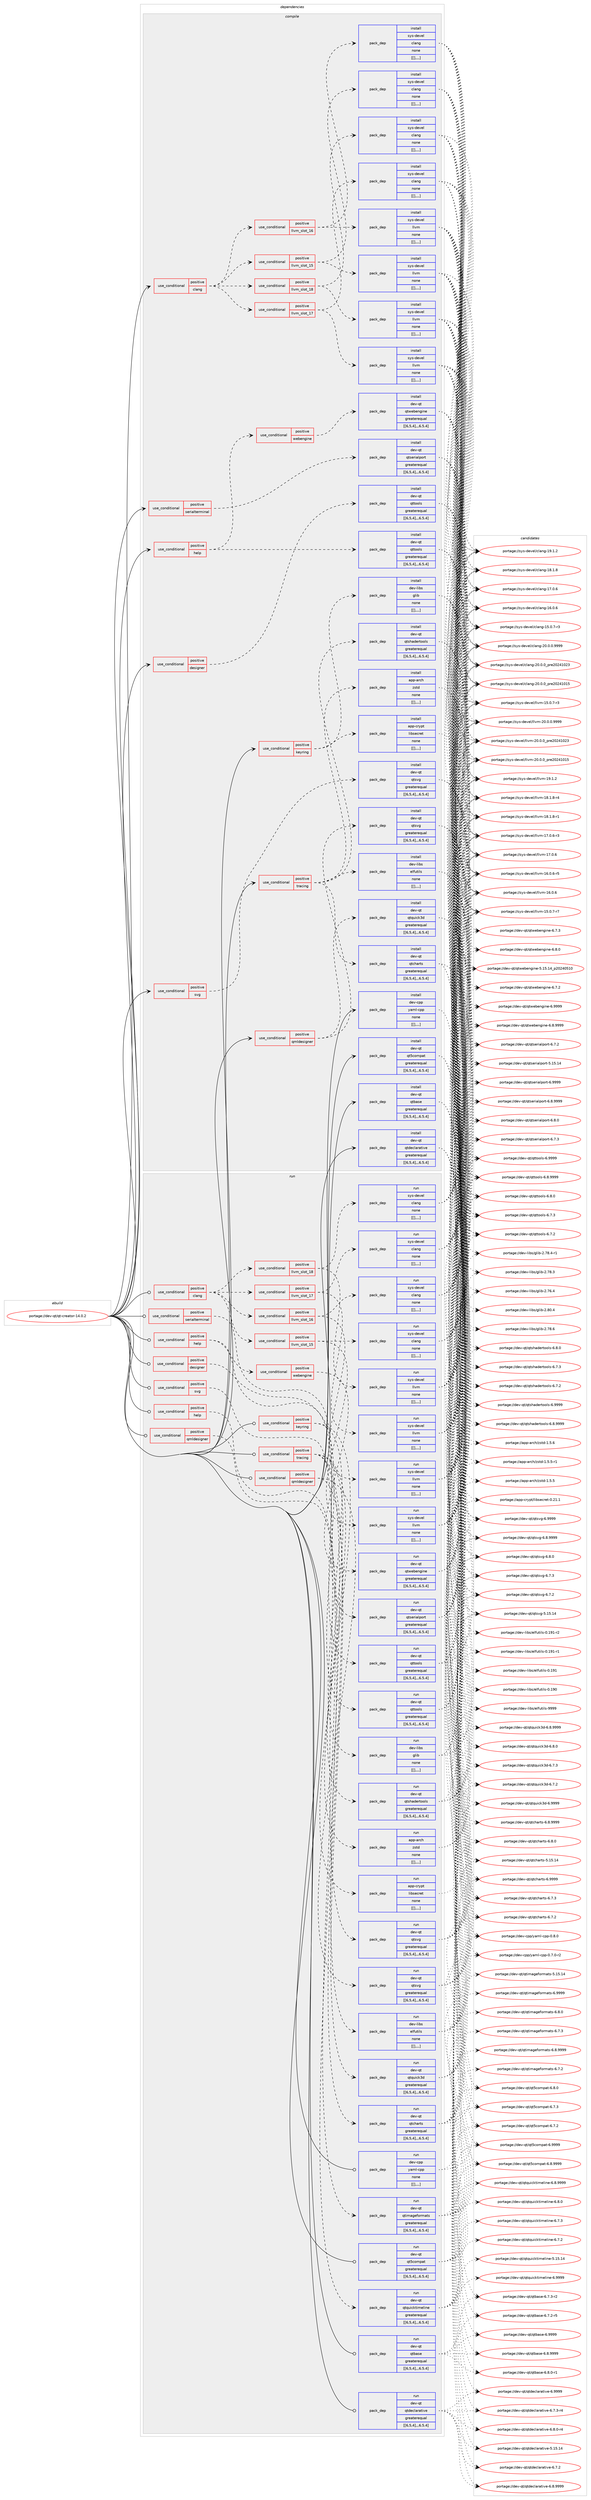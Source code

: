 digraph prolog {

# *************
# Graph options
# *************

newrank=true;
concentrate=true;
compound=true;
graph [rankdir=LR,fontname=Helvetica,fontsize=10,ranksep=1.5];#, ranksep=2.5, nodesep=0.2];
edge  [arrowhead=vee];
node  [fontname=Helvetica,fontsize=10];

# **********
# The ebuild
# **********

subgraph cluster_leftcol {
color=gray;
label=<<i>ebuild</i>>;
id [label="portage://dev-qt/qt-creator-14.0.2", color=red, width=4, href="../dev-qt/qt-creator-14.0.2.svg"];
}

# ****************
# The dependencies
# ****************

subgraph cluster_midcol {
color=gray;
label=<<i>dependencies</i>>;
subgraph cluster_compile {
fillcolor="#eeeeee";
style=filled;
label=<<i>compile</i>>;
subgraph cond44685 {
dependency176041 [label=<<TABLE BORDER="0" CELLBORDER="1" CELLSPACING="0" CELLPADDING="4"><TR><TD ROWSPAN="3" CELLPADDING="10">use_conditional</TD></TR><TR><TD>positive</TD></TR><TR><TD>clang</TD></TR></TABLE>>, shape=none, color=red];
subgraph cond44692 {
dependency176085 [label=<<TABLE BORDER="0" CELLBORDER="1" CELLSPACING="0" CELLPADDING="4"><TR><TD ROWSPAN="3" CELLPADDING="10">use_conditional</TD></TR><TR><TD>positive</TD></TR><TR><TD>llvm_slot_15</TD></TR></TABLE>>, shape=none, color=red];
subgraph pack130038 {
dependency176114 [label=<<TABLE BORDER="0" CELLBORDER="1" CELLSPACING="0" CELLPADDING="4" WIDTH="220"><TR><TD ROWSPAN="6" CELLPADDING="30">pack_dep</TD></TR><TR><TD WIDTH="110">install</TD></TR><TR><TD>sys-devel</TD></TR><TR><TD>clang</TD></TR><TR><TD>none</TD></TR><TR><TD>[[],,,,]</TD></TR></TABLE>>, shape=none, color=blue];
}
dependency176085:e -> dependency176114:w [weight=20,style="dashed",arrowhead="vee"];
subgraph pack130065 {
dependency176184 [label=<<TABLE BORDER="0" CELLBORDER="1" CELLSPACING="0" CELLPADDING="4" WIDTH="220"><TR><TD ROWSPAN="6" CELLPADDING="30">pack_dep</TD></TR><TR><TD WIDTH="110">install</TD></TR><TR><TD>sys-devel</TD></TR><TR><TD>llvm</TD></TR><TR><TD>none</TD></TR><TR><TD>[[],,,,]</TD></TR></TABLE>>, shape=none, color=blue];
}
dependency176085:e -> dependency176184:w [weight=20,style="dashed",arrowhead="vee"];
}
dependency176041:e -> dependency176085:w [weight=20,style="dashed",arrowhead="vee"];
subgraph cond44743 {
dependency176202 [label=<<TABLE BORDER="0" CELLBORDER="1" CELLSPACING="0" CELLPADDING="4"><TR><TD ROWSPAN="3" CELLPADDING="10">use_conditional</TD></TR><TR><TD>positive</TD></TR><TR><TD>llvm_slot_16</TD></TR></TABLE>>, shape=none, color=red];
subgraph pack130119 {
dependency176203 [label=<<TABLE BORDER="0" CELLBORDER="1" CELLSPACING="0" CELLPADDING="4" WIDTH="220"><TR><TD ROWSPAN="6" CELLPADDING="30">pack_dep</TD></TR><TR><TD WIDTH="110">install</TD></TR><TR><TD>sys-devel</TD></TR><TR><TD>clang</TD></TR><TR><TD>none</TD></TR><TR><TD>[[],,,,]</TD></TR></TABLE>>, shape=none, color=blue];
}
dependency176202:e -> dependency176203:w [weight=20,style="dashed",arrowhead="vee"];
subgraph pack130133 {
dependency176248 [label=<<TABLE BORDER="0" CELLBORDER="1" CELLSPACING="0" CELLPADDING="4" WIDTH="220"><TR><TD ROWSPAN="6" CELLPADDING="30">pack_dep</TD></TR><TR><TD WIDTH="110">install</TD></TR><TR><TD>sys-devel</TD></TR><TR><TD>llvm</TD></TR><TR><TD>none</TD></TR><TR><TD>[[],,,,]</TD></TR></TABLE>>, shape=none, color=blue];
}
dependency176202:e -> dependency176248:w [weight=20,style="dashed",arrowhead="vee"];
}
dependency176041:e -> dependency176202:w [weight=20,style="dashed",arrowhead="vee"];
subgraph cond44764 {
dependency176287 [label=<<TABLE BORDER="0" CELLBORDER="1" CELLSPACING="0" CELLPADDING="4"><TR><TD ROWSPAN="3" CELLPADDING="10">use_conditional</TD></TR><TR><TD>positive</TD></TR><TR><TD>llvm_slot_17</TD></TR></TABLE>>, shape=none, color=red];
subgraph pack130251 {
dependency176417 [label=<<TABLE BORDER="0" CELLBORDER="1" CELLSPACING="0" CELLPADDING="4" WIDTH="220"><TR><TD ROWSPAN="6" CELLPADDING="30">pack_dep</TD></TR><TR><TD WIDTH="110">install</TD></TR><TR><TD>sys-devel</TD></TR><TR><TD>clang</TD></TR><TR><TD>none</TD></TR><TR><TD>[[],,,,]</TD></TR></TABLE>>, shape=none, color=blue];
}
dependency176287:e -> dependency176417:w [weight=20,style="dashed",arrowhead="vee"];
subgraph pack130272 {
dependency176426 [label=<<TABLE BORDER="0" CELLBORDER="1" CELLSPACING="0" CELLPADDING="4" WIDTH="220"><TR><TD ROWSPAN="6" CELLPADDING="30">pack_dep</TD></TR><TR><TD WIDTH="110">install</TD></TR><TR><TD>sys-devel</TD></TR><TR><TD>llvm</TD></TR><TR><TD>none</TD></TR><TR><TD>[[],,,,]</TD></TR></TABLE>>, shape=none, color=blue];
}
dependency176287:e -> dependency176426:w [weight=20,style="dashed",arrowhead="vee"];
}
dependency176041:e -> dependency176287:w [weight=20,style="dashed",arrowhead="vee"];
subgraph cond44822 {
dependency176445 [label=<<TABLE BORDER="0" CELLBORDER="1" CELLSPACING="0" CELLPADDING="4"><TR><TD ROWSPAN="3" CELLPADDING="10">use_conditional</TD></TR><TR><TD>positive</TD></TR><TR><TD>llvm_slot_18</TD></TR></TABLE>>, shape=none, color=red];
subgraph pack130296 {
dependency176481 [label=<<TABLE BORDER="0" CELLBORDER="1" CELLSPACING="0" CELLPADDING="4" WIDTH="220"><TR><TD ROWSPAN="6" CELLPADDING="30">pack_dep</TD></TR><TR><TD WIDTH="110">install</TD></TR><TR><TD>sys-devel</TD></TR><TR><TD>clang</TD></TR><TR><TD>none</TD></TR><TR><TD>[[],,,,]</TD></TR></TABLE>>, shape=none, color=blue];
}
dependency176445:e -> dependency176481:w [weight=20,style="dashed",arrowhead="vee"];
subgraph pack130334 {
dependency176524 [label=<<TABLE BORDER="0" CELLBORDER="1" CELLSPACING="0" CELLPADDING="4" WIDTH="220"><TR><TD ROWSPAN="6" CELLPADDING="30">pack_dep</TD></TR><TR><TD WIDTH="110">install</TD></TR><TR><TD>sys-devel</TD></TR><TR><TD>llvm</TD></TR><TR><TD>none</TD></TR><TR><TD>[[],,,,]</TD></TR></TABLE>>, shape=none, color=blue];
}
dependency176445:e -> dependency176524:w [weight=20,style="dashed",arrowhead="vee"];
}
dependency176041:e -> dependency176445:w [weight=20,style="dashed",arrowhead="vee"];
}
id:e -> dependency176041:w [weight=20,style="solid",arrowhead="vee"];
subgraph cond44854 {
dependency176555 [label=<<TABLE BORDER="0" CELLBORDER="1" CELLSPACING="0" CELLPADDING="4"><TR><TD ROWSPAN="3" CELLPADDING="10">use_conditional</TD></TR><TR><TD>positive</TD></TR><TR><TD>designer</TD></TR></TABLE>>, shape=none, color=red];
subgraph pack130405 {
dependency176638 [label=<<TABLE BORDER="0" CELLBORDER="1" CELLSPACING="0" CELLPADDING="4" WIDTH="220"><TR><TD ROWSPAN="6" CELLPADDING="30">pack_dep</TD></TR><TR><TD WIDTH="110">install</TD></TR><TR><TD>dev-qt</TD></TR><TR><TD>qttools</TD></TR><TR><TD>greaterequal</TD></TR><TR><TD>[[6,5,4],,,6.5.4]</TD></TR></TABLE>>, shape=none, color=blue];
}
dependency176555:e -> dependency176638:w [weight=20,style="dashed",arrowhead="vee"];
}
id:e -> dependency176555:w [weight=20,style="solid",arrowhead="vee"];
subgraph cond44886 {
dependency176643 [label=<<TABLE BORDER="0" CELLBORDER="1" CELLSPACING="0" CELLPADDING="4"><TR><TD ROWSPAN="3" CELLPADDING="10">use_conditional</TD></TR><TR><TD>positive</TD></TR><TR><TD>help</TD></TR></TABLE>>, shape=none, color=red];
subgraph pack130434 {
dependency176689 [label=<<TABLE BORDER="0" CELLBORDER="1" CELLSPACING="0" CELLPADDING="4" WIDTH="220"><TR><TD ROWSPAN="6" CELLPADDING="30">pack_dep</TD></TR><TR><TD WIDTH="110">install</TD></TR><TR><TD>dev-qt</TD></TR><TR><TD>qttools</TD></TR><TR><TD>greaterequal</TD></TR><TR><TD>[[6,5,4],,,6.5.4]</TD></TR></TABLE>>, shape=none, color=blue];
}
dependency176643:e -> dependency176689:w [weight=20,style="dashed",arrowhead="vee"];
subgraph cond44912 {
dependency176731 [label=<<TABLE BORDER="0" CELLBORDER="1" CELLSPACING="0" CELLPADDING="4"><TR><TD ROWSPAN="3" CELLPADDING="10">use_conditional</TD></TR><TR><TD>positive</TD></TR><TR><TD>webengine</TD></TR></TABLE>>, shape=none, color=red];
subgraph pack130472 {
dependency176766 [label=<<TABLE BORDER="0" CELLBORDER="1" CELLSPACING="0" CELLPADDING="4" WIDTH="220"><TR><TD ROWSPAN="6" CELLPADDING="30">pack_dep</TD></TR><TR><TD WIDTH="110">install</TD></TR><TR><TD>dev-qt</TD></TR><TR><TD>qtwebengine</TD></TR><TR><TD>greaterequal</TD></TR><TR><TD>[[6,5,4],,,6.5.4]</TD></TR></TABLE>>, shape=none, color=blue];
}
dependency176731:e -> dependency176766:w [weight=20,style="dashed",arrowhead="vee"];
}
dependency176643:e -> dependency176731:w [weight=20,style="dashed",arrowhead="vee"];
}
id:e -> dependency176643:w [weight=20,style="solid",arrowhead="vee"];
subgraph cond44933 {
dependency176774 [label=<<TABLE BORDER="0" CELLBORDER="1" CELLSPACING="0" CELLPADDING="4"><TR><TD ROWSPAN="3" CELLPADDING="10">use_conditional</TD></TR><TR><TD>positive</TD></TR><TR><TD>keyring</TD></TR></TABLE>>, shape=none, color=red];
subgraph pack130509 {
dependency176777 [label=<<TABLE BORDER="0" CELLBORDER="1" CELLSPACING="0" CELLPADDING="4" WIDTH="220"><TR><TD ROWSPAN="6" CELLPADDING="30">pack_dep</TD></TR><TR><TD WIDTH="110">install</TD></TR><TR><TD>app-crypt</TD></TR><TR><TD>libsecret</TD></TR><TR><TD>none</TD></TR><TR><TD>[[],,,,]</TD></TR></TABLE>>, shape=none, color=blue];
}
dependency176774:e -> dependency176777:w [weight=20,style="dashed",arrowhead="vee"];
subgraph pack130511 {
dependency176813 [label=<<TABLE BORDER="0" CELLBORDER="1" CELLSPACING="0" CELLPADDING="4" WIDTH="220"><TR><TD ROWSPAN="6" CELLPADDING="30">pack_dep</TD></TR><TR><TD WIDTH="110">install</TD></TR><TR><TD>dev-libs</TD></TR><TR><TD>glib</TD></TR><TR><TD>none</TD></TR><TR><TD>[[],,,,]</TD></TR></TABLE>>, shape=none, color=blue];
}
dependency176774:e -> dependency176813:w [weight=20,style="dashed",arrowhead="vee"];
}
id:e -> dependency176774:w [weight=20,style="solid",arrowhead="vee"];
subgraph cond44947 {
dependency176826 [label=<<TABLE BORDER="0" CELLBORDER="1" CELLSPACING="0" CELLPADDING="4"><TR><TD ROWSPAN="3" CELLPADDING="10">use_conditional</TD></TR><TR><TD>positive</TD></TR><TR><TD>qmldesigner</TD></TR></TABLE>>, shape=none, color=red];
subgraph pack130534 {
dependency176828 [label=<<TABLE BORDER="0" CELLBORDER="1" CELLSPACING="0" CELLPADDING="4" WIDTH="220"><TR><TD ROWSPAN="6" CELLPADDING="30">pack_dep</TD></TR><TR><TD WIDTH="110">install</TD></TR><TR><TD>dev-qt</TD></TR><TR><TD>qtquick3d</TD></TR><TR><TD>greaterequal</TD></TR><TR><TD>[[6,5,4],,,6.5.4]</TD></TR></TABLE>>, shape=none, color=blue];
}
dependency176826:e -> dependency176828:w [weight=20,style="dashed",arrowhead="vee"];
subgraph pack130538 {
dependency176835 [label=<<TABLE BORDER="0" CELLBORDER="1" CELLSPACING="0" CELLPADDING="4" WIDTH="220"><TR><TD ROWSPAN="6" CELLPADDING="30">pack_dep</TD></TR><TR><TD WIDTH="110">install</TD></TR><TR><TD>dev-qt</TD></TR><TR><TD>qtsvg</TD></TR><TR><TD>greaterequal</TD></TR><TR><TD>[[6,5,4],,,6.5.4]</TD></TR></TABLE>>, shape=none, color=blue];
}
dependency176826:e -> dependency176835:w [weight=20,style="dashed",arrowhead="vee"];
}
id:e -> dependency176826:w [weight=20,style="solid",arrowhead="vee"];
subgraph cond44962 {
dependency176933 [label=<<TABLE BORDER="0" CELLBORDER="1" CELLSPACING="0" CELLPADDING="4"><TR><TD ROWSPAN="3" CELLPADDING="10">use_conditional</TD></TR><TR><TD>positive</TD></TR><TR><TD>serialterminal</TD></TR></TABLE>>, shape=none, color=red];
subgraph pack130605 {
dependency176956 [label=<<TABLE BORDER="0" CELLBORDER="1" CELLSPACING="0" CELLPADDING="4" WIDTH="220"><TR><TD ROWSPAN="6" CELLPADDING="30">pack_dep</TD></TR><TR><TD WIDTH="110">install</TD></TR><TR><TD>dev-qt</TD></TR><TR><TD>qtserialport</TD></TR><TR><TD>greaterequal</TD></TR><TR><TD>[[6,5,4],,,6.5.4]</TD></TR></TABLE>>, shape=none, color=blue];
}
dependency176933:e -> dependency176956:w [weight=20,style="dashed",arrowhead="vee"];
}
id:e -> dependency176933:w [weight=20,style="solid",arrowhead="vee"];
subgraph cond44990 {
dependency176959 [label=<<TABLE BORDER="0" CELLBORDER="1" CELLSPACING="0" CELLPADDING="4"><TR><TD ROWSPAN="3" CELLPADDING="10">use_conditional</TD></TR><TR><TD>positive</TD></TR><TR><TD>svg</TD></TR></TABLE>>, shape=none, color=red];
subgraph pack130640 {
dependency177014 [label=<<TABLE BORDER="0" CELLBORDER="1" CELLSPACING="0" CELLPADDING="4" WIDTH="220"><TR><TD ROWSPAN="6" CELLPADDING="30">pack_dep</TD></TR><TR><TD WIDTH="110">install</TD></TR><TR><TD>dev-qt</TD></TR><TR><TD>qtsvg</TD></TR><TR><TD>greaterequal</TD></TR><TR><TD>[[6,5,4],,,6.5.4]</TD></TR></TABLE>>, shape=none, color=blue];
}
dependency176959:e -> dependency177014:w [weight=20,style="dashed",arrowhead="vee"];
}
id:e -> dependency176959:w [weight=20,style="solid",arrowhead="vee"];
subgraph cond45003 {
dependency177076 [label=<<TABLE BORDER="0" CELLBORDER="1" CELLSPACING="0" CELLPADDING="4"><TR><TD ROWSPAN="3" CELLPADDING="10">use_conditional</TD></TR><TR><TD>positive</TD></TR><TR><TD>tracing</TD></TR></TABLE>>, shape=none, color=red];
subgraph pack130719 {
dependency177079 [label=<<TABLE BORDER="0" CELLBORDER="1" CELLSPACING="0" CELLPADDING="4" WIDTH="220"><TR><TD ROWSPAN="6" CELLPADDING="30">pack_dep</TD></TR><TR><TD WIDTH="110">install</TD></TR><TR><TD>app-arch</TD></TR><TR><TD>zstd</TD></TR><TR><TD>none</TD></TR><TR><TD>[[],,,,]</TD></TR></TABLE>>, shape=none, color=blue];
}
dependency177076:e -> dependency177079:w [weight=20,style="dashed",arrowhead="vee"];
subgraph pack130747 {
dependency177139 [label=<<TABLE BORDER="0" CELLBORDER="1" CELLSPACING="0" CELLPADDING="4" WIDTH="220"><TR><TD ROWSPAN="6" CELLPADDING="30">pack_dep</TD></TR><TR><TD WIDTH="110">install</TD></TR><TR><TD>dev-libs</TD></TR><TR><TD>elfutils</TD></TR><TR><TD>none</TD></TR><TR><TD>[[],,,,]</TD></TR></TABLE>>, shape=none, color=blue];
}
dependency177076:e -> dependency177139:w [weight=20,style="dashed",arrowhead="vee"];
subgraph pack130763 {
dependency177160 [label=<<TABLE BORDER="0" CELLBORDER="1" CELLSPACING="0" CELLPADDING="4" WIDTH="220"><TR><TD ROWSPAN="6" CELLPADDING="30">pack_dep</TD></TR><TR><TD WIDTH="110">install</TD></TR><TR><TD>dev-qt</TD></TR><TR><TD>qtcharts</TD></TR><TR><TD>greaterequal</TD></TR><TR><TD>[[6,5,4],,,6.5.4]</TD></TR></TABLE>>, shape=none, color=blue];
}
dependency177076:e -> dependency177160:w [weight=20,style="dashed",arrowhead="vee"];
subgraph pack130785 {
dependency177195 [label=<<TABLE BORDER="0" CELLBORDER="1" CELLSPACING="0" CELLPADDING="4" WIDTH="220"><TR><TD ROWSPAN="6" CELLPADDING="30">pack_dep</TD></TR><TR><TD WIDTH="110">install</TD></TR><TR><TD>dev-qt</TD></TR><TR><TD>qtshadertools</TD></TR><TR><TD>greaterequal</TD></TR><TR><TD>[[6,5,4],,,6.5.4]</TD></TR></TABLE>>, shape=none, color=blue];
}
dependency177076:e -> dependency177195:w [weight=20,style="dashed",arrowhead="vee"];
}
id:e -> dependency177076:w [weight=20,style="solid",arrowhead="vee"];
subgraph pack130823 {
dependency177246 [label=<<TABLE BORDER="0" CELLBORDER="1" CELLSPACING="0" CELLPADDING="4" WIDTH="220"><TR><TD ROWSPAN="6" CELLPADDING="30">pack_dep</TD></TR><TR><TD WIDTH="110">install</TD></TR><TR><TD>dev-cpp</TD></TR><TR><TD>yaml-cpp</TD></TR><TR><TD>none</TD></TR><TR><TD>[[],,,,]</TD></TR></TABLE>>, shape=none, color=blue];
}
id:e -> dependency177246:w [weight=20,style="solid",arrowhead="vee"];
subgraph pack130846 {
dependency177306 [label=<<TABLE BORDER="0" CELLBORDER="1" CELLSPACING="0" CELLPADDING="4" WIDTH="220"><TR><TD ROWSPAN="6" CELLPADDING="30">pack_dep</TD></TR><TR><TD WIDTH="110">install</TD></TR><TR><TD>dev-qt</TD></TR><TR><TD>qt5compat</TD></TR><TR><TD>greaterequal</TD></TR><TR><TD>[[6,5,4],,,6.5.4]</TD></TR></TABLE>>, shape=none, color=blue];
}
id:e -> dependency177306:w [weight=20,style="solid",arrowhead="vee"];
subgraph pack130879 {
dependency177327 [label=<<TABLE BORDER="0" CELLBORDER="1" CELLSPACING="0" CELLPADDING="4" WIDTH="220"><TR><TD ROWSPAN="6" CELLPADDING="30">pack_dep</TD></TR><TR><TD WIDTH="110">install</TD></TR><TR><TD>dev-qt</TD></TR><TR><TD>qtbase</TD></TR><TR><TD>greaterequal</TD></TR><TR><TD>[[6,5,4],,,6.5.4]</TD></TR></TABLE>>, shape=none, color=blue];
}
id:e -> dependency177327:w [weight=20,style="solid",arrowhead="vee"];
subgraph pack130955 {
dependency177432 [label=<<TABLE BORDER="0" CELLBORDER="1" CELLSPACING="0" CELLPADDING="4" WIDTH="220"><TR><TD ROWSPAN="6" CELLPADDING="30">pack_dep</TD></TR><TR><TD WIDTH="110">install</TD></TR><TR><TD>dev-qt</TD></TR><TR><TD>qtdeclarative</TD></TR><TR><TD>greaterequal</TD></TR><TR><TD>[[6,5,4],,,6.5.4]</TD></TR></TABLE>>, shape=none, color=blue];
}
id:e -> dependency177432:w [weight=20,style="solid",arrowhead="vee"];
}
subgraph cluster_compileandrun {
fillcolor="#eeeeee";
style=filled;
label=<<i>compile and run</i>>;
}
subgraph cluster_run {
fillcolor="#eeeeee";
style=filled;
label=<<i>run</i>>;
subgraph cond45124 {
dependency177485 [label=<<TABLE BORDER="0" CELLBORDER="1" CELLSPACING="0" CELLPADDING="4"><TR><TD ROWSPAN="3" CELLPADDING="10">use_conditional</TD></TR><TR><TD>positive</TD></TR><TR><TD>clang</TD></TR></TABLE>>, shape=none, color=red];
subgraph cond45158 {
dependency177541 [label=<<TABLE BORDER="0" CELLBORDER="1" CELLSPACING="0" CELLPADDING="4"><TR><TD ROWSPAN="3" CELLPADDING="10">use_conditional</TD></TR><TR><TD>positive</TD></TR><TR><TD>llvm_slot_15</TD></TR></TABLE>>, shape=none, color=red];
subgraph pack131081 {
dependency177628 [label=<<TABLE BORDER="0" CELLBORDER="1" CELLSPACING="0" CELLPADDING="4" WIDTH="220"><TR><TD ROWSPAN="6" CELLPADDING="30">pack_dep</TD></TR><TR><TD WIDTH="110">run</TD></TR><TR><TD>sys-devel</TD></TR><TR><TD>clang</TD></TR><TR><TD>none</TD></TR><TR><TD>[[],,,,]</TD></TR></TABLE>>, shape=none, color=blue];
}
dependency177541:e -> dependency177628:w [weight=20,style="dashed",arrowhead="vee"];
subgraph pack131110 {
dependency177674 [label=<<TABLE BORDER="0" CELLBORDER="1" CELLSPACING="0" CELLPADDING="4" WIDTH="220"><TR><TD ROWSPAN="6" CELLPADDING="30">pack_dep</TD></TR><TR><TD WIDTH="110">run</TD></TR><TR><TD>sys-devel</TD></TR><TR><TD>llvm</TD></TR><TR><TD>none</TD></TR><TR><TD>[[],,,,]</TD></TR></TABLE>>, shape=none, color=blue];
}
dependency177541:e -> dependency177674:w [weight=20,style="dashed",arrowhead="vee"];
}
dependency177485:e -> dependency177541:w [weight=20,style="dashed",arrowhead="vee"];
subgraph cond45195 {
dependency177680 [label=<<TABLE BORDER="0" CELLBORDER="1" CELLSPACING="0" CELLPADDING="4"><TR><TD ROWSPAN="3" CELLPADDING="10">use_conditional</TD></TR><TR><TD>positive</TD></TR><TR><TD>llvm_slot_16</TD></TR></TABLE>>, shape=none, color=red];
subgraph pack131160 {
dependency177705 [label=<<TABLE BORDER="0" CELLBORDER="1" CELLSPACING="0" CELLPADDING="4" WIDTH="220"><TR><TD ROWSPAN="6" CELLPADDING="30">pack_dep</TD></TR><TR><TD WIDTH="110">run</TD></TR><TR><TD>sys-devel</TD></TR><TR><TD>clang</TD></TR><TR><TD>none</TD></TR><TR><TD>[[],,,,]</TD></TR></TABLE>>, shape=none, color=blue];
}
dependency177680:e -> dependency177705:w [weight=20,style="dashed",arrowhead="vee"];
subgraph pack131193 {
dependency177754 [label=<<TABLE BORDER="0" CELLBORDER="1" CELLSPACING="0" CELLPADDING="4" WIDTH="220"><TR><TD ROWSPAN="6" CELLPADDING="30">pack_dep</TD></TR><TR><TD WIDTH="110">run</TD></TR><TR><TD>sys-devel</TD></TR><TR><TD>llvm</TD></TR><TR><TD>none</TD></TR><TR><TD>[[],,,,]</TD></TR></TABLE>>, shape=none, color=blue];
}
dependency177680:e -> dependency177754:w [weight=20,style="dashed",arrowhead="vee"];
}
dependency177485:e -> dependency177680:w [weight=20,style="dashed",arrowhead="vee"];
subgraph cond45220 {
dependency177780 [label=<<TABLE BORDER="0" CELLBORDER="1" CELLSPACING="0" CELLPADDING="4"><TR><TD ROWSPAN="3" CELLPADDING="10">use_conditional</TD></TR><TR><TD>positive</TD></TR><TR><TD>llvm_slot_17</TD></TR></TABLE>>, shape=none, color=red];
subgraph pack131233 {
dependency177802 [label=<<TABLE BORDER="0" CELLBORDER="1" CELLSPACING="0" CELLPADDING="4" WIDTH="220"><TR><TD ROWSPAN="6" CELLPADDING="30">pack_dep</TD></TR><TR><TD WIDTH="110">run</TD></TR><TR><TD>sys-devel</TD></TR><TR><TD>clang</TD></TR><TR><TD>none</TD></TR><TR><TD>[[],,,,]</TD></TR></TABLE>>, shape=none, color=blue];
}
dependency177780:e -> dependency177802:w [weight=20,style="dashed",arrowhead="vee"];
subgraph pack131235 {
dependency177806 [label=<<TABLE BORDER="0" CELLBORDER="1" CELLSPACING="0" CELLPADDING="4" WIDTH="220"><TR><TD ROWSPAN="6" CELLPADDING="30">pack_dep</TD></TR><TR><TD WIDTH="110">run</TD></TR><TR><TD>sys-devel</TD></TR><TR><TD>llvm</TD></TR><TR><TD>none</TD></TR><TR><TD>[[],,,,]</TD></TR></TABLE>>, shape=none, color=blue];
}
dependency177780:e -> dependency177806:w [weight=20,style="dashed",arrowhead="vee"];
}
dependency177485:e -> dependency177780:w [weight=20,style="dashed",arrowhead="vee"];
subgraph cond45238 {
dependency177877 [label=<<TABLE BORDER="0" CELLBORDER="1" CELLSPACING="0" CELLPADDING="4"><TR><TD ROWSPAN="3" CELLPADDING="10">use_conditional</TD></TR><TR><TD>positive</TD></TR><TR><TD>llvm_slot_18</TD></TR></TABLE>>, shape=none, color=red];
subgraph pack131315 {
dependency177990 [label=<<TABLE BORDER="0" CELLBORDER="1" CELLSPACING="0" CELLPADDING="4" WIDTH="220"><TR><TD ROWSPAN="6" CELLPADDING="30">pack_dep</TD></TR><TR><TD WIDTH="110">run</TD></TR><TR><TD>sys-devel</TD></TR><TR><TD>clang</TD></TR><TR><TD>none</TD></TR><TR><TD>[[],,,,]</TD></TR></TABLE>>, shape=none, color=blue];
}
dependency177877:e -> dependency177990:w [weight=20,style="dashed",arrowhead="vee"];
subgraph pack131378 {
dependency178013 [label=<<TABLE BORDER="0" CELLBORDER="1" CELLSPACING="0" CELLPADDING="4" WIDTH="220"><TR><TD ROWSPAN="6" CELLPADDING="30">pack_dep</TD></TR><TR><TD WIDTH="110">run</TD></TR><TR><TD>sys-devel</TD></TR><TR><TD>llvm</TD></TR><TR><TD>none</TD></TR><TR><TD>[[],,,,]</TD></TR></TABLE>>, shape=none, color=blue];
}
dependency177877:e -> dependency178013:w [weight=20,style="dashed",arrowhead="vee"];
}
dependency177485:e -> dependency177877:w [weight=20,style="dashed",arrowhead="vee"];
}
id:e -> dependency177485:w [weight=20,style="solid",arrowhead="odot"];
subgraph cond45302 {
dependency178091 [label=<<TABLE BORDER="0" CELLBORDER="1" CELLSPACING="0" CELLPADDING="4"><TR><TD ROWSPAN="3" CELLPADDING="10">use_conditional</TD></TR><TR><TD>positive</TD></TR><TR><TD>designer</TD></TR></TABLE>>, shape=none, color=red];
subgraph pack131456 {
dependency178113 [label=<<TABLE BORDER="0" CELLBORDER="1" CELLSPACING="0" CELLPADDING="4" WIDTH="220"><TR><TD ROWSPAN="6" CELLPADDING="30">pack_dep</TD></TR><TR><TD WIDTH="110">run</TD></TR><TR><TD>dev-qt</TD></TR><TR><TD>qttools</TD></TR><TR><TD>greaterequal</TD></TR><TR><TD>[[6,5,4],,,6.5.4]</TD></TR></TABLE>>, shape=none, color=blue];
}
dependency178091:e -> dependency178113:w [weight=20,style="dashed",arrowhead="vee"];
}
id:e -> dependency178091:w [weight=20,style="solid",arrowhead="odot"];
subgraph cond45324 {
dependency178151 [label=<<TABLE BORDER="0" CELLBORDER="1" CELLSPACING="0" CELLPADDING="4"><TR><TD ROWSPAN="3" CELLPADDING="10">use_conditional</TD></TR><TR><TD>positive</TD></TR><TR><TD>help</TD></TR></TABLE>>, shape=none, color=red];
subgraph pack131499 {
dependency178171 [label=<<TABLE BORDER="0" CELLBORDER="1" CELLSPACING="0" CELLPADDING="4" WIDTH="220"><TR><TD ROWSPAN="6" CELLPADDING="30">pack_dep</TD></TR><TR><TD WIDTH="110">run</TD></TR><TR><TD>dev-qt</TD></TR><TR><TD>qtimageformats</TD></TR><TR><TD>greaterequal</TD></TR><TR><TD>[[6,5,4],,,6.5.4]</TD></TR></TABLE>>, shape=none, color=blue];
}
dependency178151:e -> dependency178171:w [weight=20,style="dashed",arrowhead="vee"];
}
id:e -> dependency178151:w [weight=20,style="solid",arrowhead="odot"];
subgraph cond45331 {
dependency178177 [label=<<TABLE BORDER="0" CELLBORDER="1" CELLSPACING="0" CELLPADDING="4"><TR><TD ROWSPAN="3" CELLPADDING="10">use_conditional</TD></TR><TR><TD>positive</TD></TR><TR><TD>help</TD></TR></TABLE>>, shape=none, color=red];
subgraph pack131519 {
dependency178197 [label=<<TABLE BORDER="0" CELLBORDER="1" CELLSPACING="0" CELLPADDING="4" WIDTH="220"><TR><TD ROWSPAN="6" CELLPADDING="30">pack_dep</TD></TR><TR><TD WIDTH="110">run</TD></TR><TR><TD>dev-qt</TD></TR><TR><TD>qttools</TD></TR><TR><TD>greaterequal</TD></TR><TR><TD>[[6,5,4],,,6.5.4]</TD></TR></TABLE>>, shape=none, color=blue];
}
dependency178177:e -> dependency178197:w [weight=20,style="dashed",arrowhead="vee"];
subgraph cond45369 {
dependency178288 [label=<<TABLE BORDER="0" CELLBORDER="1" CELLSPACING="0" CELLPADDING="4"><TR><TD ROWSPAN="3" CELLPADDING="10">use_conditional</TD></TR><TR><TD>positive</TD></TR><TR><TD>webengine</TD></TR></TABLE>>, shape=none, color=red];
subgraph pack131600 {
dependency178329 [label=<<TABLE BORDER="0" CELLBORDER="1" CELLSPACING="0" CELLPADDING="4" WIDTH="220"><TR><TD ROWSPAN="6" CELLPADDING="30">pack_dep</TD></TR><TR><TD WIDTH="110">run</TD></TR><TR><TD>dev-qt</TD></TR><TR><TD>qtwebengine</TD></TR><TR><TD>greaterequal</TD></TR><TR><TD>[[6,5,4],,,6.5.4]</TD></TR></TABLE>>, shape=none, color=blue];
}
dependency178288:e -> dependency178329:w [weight=20,style="dashed",arrowhead="vee"];
}
dependency178177:e -> dependency178288:w [weight=20,style="dashed",arrowhead="vee"];
}
id:e -> dependency178177:w [weight=20,style="solid",arrowhead="odot"];
subgraph cond45394 {
dependency178336 [label=<<TABLE BORDER="0" CELLBORDER="1" CELLSPACING="0" CELLPADDING="4"><TR><TD ROWSPAN="3" CELLPADDING="10">use_conditional</TD></TR><TR><TD>positive</TD></TR><TR><TD>keyring</TD></TR></TABLE>>, shape=none, color=red];
subgraph pack131620 {
dependency178405 [label=<<TABLE BORDER="0" CELLBORDER="1" CELLSPACING="0" CELLPADDING="4" WIDTH="220"><TR><TD ROWSPAN="6" CELLPADDING="30">pack_dep</TD></TR><TR><TD WIDTH="110">run</TD></TR><TR><TD>app-crypt</TD></TR><TR><TD>libsecret</TD></TR><TR><TD>none</TD></TR><TR><TD>[[],,,,]</TD></TR></TABLE>>, shape=none, color=blue];
}
dependency178336:e -> dependency178405:w [weight=20,style="dashed",arrowhead="vee"];
subgraph pack131657 {
dependency178411 [label=<<TABLE BORDER="0" CELLBORDER="1" CELLSPACING="0" CELLPADDING="4" WIDTH="220"><TR><TD ROWSPAN="6" CELLPADDING="30">pack_dep</TD></TR><TR><TD WIDTH="110">run</TD></TR><TR><TD>dev-libs</TD></TR><TR><TD>glib</TD></TR><TR><TD>none</TD></TR><TR><TD>[[],,,,]</TD></TR></TABLE>>, shape=none, color=blue];
}
dependency178336:e -> dependency178411:w [weight=20,style="dashed",arrowhead="vee"];
}
id:e -> dependency178336:w [weight=20,style="solid",arrowhead="odot"];
subgraph cond45429 {
dependency178441 [label=<<TABLE BORDER="0" CELLBORDER="1" CELLSPACING="0" CELLPADDING="4"><TR><TD ROWSPAN="3" CELLPADDING="10">use_conditional</TD></TR><TR><TD>positive</TD></TR><TR><TD>qmldesigner</TD></TR></TABLE>>, shape=none, color=red];
subgraph pack131691 {
dependency178462 [label=<<TABLE BORDER="0" CELLBORDER="1" CELLSPACING="0" CELLPADDING="4" WIDTH="220"><TR><TD ROWSPAN="6" CELLPADDING="30">pack_dep</TD></TR><TR><TD WIDTH="110">run</TD></TR><TR><TD>dev-qt</TD></TR><TR><TD>qtquick3d</TD></TR><TR><TD>greaterequal</TD></TR><TR><TD>[[6,5,4],,,6.5.4]</TD></TR></TABLE>>, shape=none, color=blue];
}
dependency178441:e -> dependency178462:w [weight=20,style="dashed",arrowhead="vee"];
subgraph pack131693 {
dependency178483 [label=<<TABLE BORDER="0" CELLBORDER="1" CELLSPACING="0" CELLPADDING="4" WIDTH="220"><TR><TD ROWSPAN="6" CELLPADDING="30">pack_dep</TD></TR><TR><TD WIDTH="110">run</TD></TR><TR><TD>dev-qt</TD></TR><TR><TD>qtsvg</TD></TR><TR><TD>greaterequal</TD></TR><TR><TD>[[6,5,4],,,6.5.4]</TD></TR></TABLE>>, shape=none, color=blue];
}
dependency178441:e -> dependency178483:w [weight=20,style="dashed",arrowhead="vee"];
}
id:e -> dependency178441:w [weight=20,style="solid",arrowhead="odot"];
subgraph cond45457 {
dependency178533 [label=<<TABLE BORDER="0" CELLBORDER="1" CELLSPACING="0" CELLPADDING="4"><TR><TD ROWSPAN="3" CELLPADDING="10">use_conditional</TD></TR><TR><TD>positive</TD></TR><TR><TD>qmldesigner</TD></TR></TABLE>>, shape=none, color=red];
subgraph pack131752 {
dependency178561 [label=<<TABLE BORDER="0" CELLBORDER="1" CELLSPACING="0" CELLPADDING="4" WIDTH="220"><TR><TD ROWSPAN="6" CELLPADDING="30">pack_dep</TD></TR><TR><TD WIDTH="110">run</TD></TR><TR><TD>dev-qt</TD></TR><TR><TD>qtquicktimeline</TD></TR><TR><TD>greaterequal</TD></TR><TR><TD>[[6,5,4],,,6.5.4]</TD></TR></TABLE>>, shape=none, color=blue];
}
dependency178533:e -> dependency178561:w [weight=20,style="dashed",arrowhead="vee"];
}
id:e -> dependency178533:w [weight=20,style="solid",arrowhead="odot"];
subgraph cond45474 {
dependency178587 [label=<<TABLE BORDER="0" CELLBORDER="1" CELLSPACING="0" CELLPADDING="4"><TR><TD ROWSPAN="3" CELLPADDING="10">use_conditional</TD></TR><TR><TD>positive</TD></TR><TR><TD>serialterminal</TD></TR></TABLE>>, shape=none, color=red];
subgraph pack131792 {
dependency178759 [label=<<TABLE BORDER="0" CELLBORDER="1" CELLSPACING="0" CELLPADDING="4" WIDTH="220"><TR><TD ROWSPAN="6" CELLPADDING="30">pack_dep</TD></TR><TR><TD WIDTH="110">run</TD></TR><TR><TD>dev-qt</TD></TR><TR><TD>qtserialport</TD></TR><TR><TD>greaterequal</TD></TR><TR><TD>[[6,5,4],,,6.5.4]</TD></TR></TABLE>>, shape=none, color=blue];
}
dependency178587:e -> dependency178759:w [weight=20,style="dashed",arrowhead="vee"];
}
id:e -> dependency178587:w [weight=20,style="solid",arrowhead="odot"];
subgraph cond45582 {
dependency178928 [label=<<TABLE BORDER="0" CELLBORDER="1" CELLSPACING="0" CELLPADDING="4"><TR><TD ROWSPAN="3" CELLPADDING="10">use_conditional</TD></TR><TR><TD>positive</TD></TR><TR><TD>svg</TD></TR></TABLE>>, shape=none, color=red];
subgraph pack132009 {
dependency179062 [label=<<TABLE BORDER="0" CELLBORDER="1" CELLSPACING="0" CELLPADDING="4" WIDTH="220"><TR><TD ROWSPAN="6" CELLPADDING="30">pack_dep</TD></TR><TR><TD WIDTH="110">run</TD></TR><TR><TD>dev-qt</TD></TR><TR><TD>qtsvg</TD></TR><TR><TD>greaterequal</TD></TR><TR><TD>[[6,5,4],,,6.5.4]</TD></TR></TABLE>>, shape=none, color=blue];
}
dependency178928:e -> dependency179062:w [weight=20,style="dashed",arrowhead="vee"];
}
id:e -> dependency178928:w [weight=20,style="solid",arrowhead="odot"];
subgraph cond45649 {
dependency179110 [label=<<TABLE BORDER="0" CELLBORDER="1" CELLSPACING="0" CELLPADDING="4"><TR><TD ROWSPAN="3" CELLPADDING="10">use_conditional</TD></TR><TR><TD>positive</TD></TR><TR><TD>tracing</TD></TR></TABLE>>, shape=none, color=red];
subgraph pack132136 {
dependency179168 [label=<<TABLE BORDER="0" CELLBORDER="1" CELLSPACING="0" CELLPADDING="4" WIDTH="220"><TR><TD ROWSPAN="6" CELLPADDING="30">pack_dep</TD></TR><TR><TD WIDTH="110">run</TD></TR><TR><TD>app-arch</TD></TR><TR><TD>zstd</TD></TR><TR><TD>none</TD></TR><TR><TD>[[],,,,]</TD></TR></TABLE>>, shape=none, color=blue];
}
dependency179110:e -> dependency179168:w [weight=20,style="dashed",arrowhead="vee"];
subgraph pack132149 {
dependency179213 [label=<<TABLE BORDER="0" CELLBORDER="1" CELLSPACING="0" CELLPADDING="4" WIDTH="220"><TR><TD ROWSPAN="6" CELLPADDING="30">pack_dep</TD></TR><TR><TD WIDTH="110">run</TD></TR><TR><TD>dev-libs</TD></TR><TR><TD>elfutils</TD></TR><TR><TD>none</TD></TR><TR><TD>[[],,,,]</TD></TR></TABLE>>, shape=none, color=blue];
}
dependency179110:e -> dependency179213:w [weight=20,style="dashed",arrowhead="vee"];
subgraph pack132175 {
dependency179256 [label=<<TABLE BORDER="0" CELLBORDER="1" CELLSPACING="0" CELLPADDING="4" WIDTH="220"><TR><TD ROWSPAN="6" CELLPADDING="30">pack_dep</TD></TR><TR><TD WIDTH="110">run</TD></TR><TR><TD>dev-qt</TD></TR><TR><TD>qtcharts</TD></TR><TR><TD>greaterequal</TD></TR><TR><TD>[[6,5,4],,,6.5.4]</TD></TR></TABLE>>, shape=none, color=blue];
}
dependency179110:e -> dependency179256:w [weight=20,style="dashed",arrowhead="vee"];
subgraph pack132204 {
dependency179316 [label=<<TABLE BORDER="0" CELLBORDER="1" CELLSPACING="0" CELLPADDING="4" WIDTH="220"><TR><TD ROWSPAN="6" CELLPADDING="30">pack_dep</TD></TR><TR><TD WIDTH="110">run</TD></TR><TR><TD>dev-qt</TD></TR><TR><TD>qtshadertools</TD></TR><TR><TD>greaterequal</TD></TR><TR><TD>[[6,5,4],,,6.5.4]</TD></TR></TABLE>>, shape=none, color=blue];
}
dependency179110:e -> dependency179316:w [weight=20,style="dashed",arrowhead="vee"];
}
id:e -> dependency179110:w [weight=20,style="solid",arrowhead="odot"];
subgraph pack132251 {
dependency179342 [label=<<TABLE BORDER="0" CELLBORDER="1" CELLSPACING="0" CELLPADDING="4" WIDTH="220"><TR><TD ROWSPAN="6" CELLPADDING="30">pack_dep</TD></TR><TR><TD WIDTH="110">run</TD></TR><TR><TD>dev-cpp</TD></TR><TR><TD>yaml-cpp</TD></TR><TR><TD>none</TD></TR><TR><TD>[[],,,,]</TD></TR></TABLE>>, shape=none, color=blue];
}
id:e -> dependency179342:w [weight=20,style="solid",arrowhead="odot"];
subgraph pack132275 {
dependency179386 [label=<<TABLE BORDER="0" CELLBORDER="1" CELLSPACING="0" CELLPADDING="4" WIDTH="220"><TR><TD ROWSPAN="6" CELLPADDING="30">pack_dep</TD></TR><TR><TD WIDTH="110">run</TD></TR><TR><TD>dev-qt</TD></TR><TR><TD>qt5compat</TD></TR><TR><TD>greaterequal</TD></TR><TR><TD>[[6,5,4],,,6.5.4]</TD></TR></TABLE>>, shape=none, color=blue];
}
id:e -> dependency179386:w [weight=20,style="solid",arrowhead="odot"];
subgraph pack132303 {
dependency179440 [label=<<TABLE BORDER="0" CELLBORDER="1" CELLSPACING="0" CELLPADDING="4" WIDTH="220"><TR><TD ROWSPAN="6" CELLPADDING="30">pack_dep</TD></TR><TR><TD WIDTH="110">run</TD></TR><TR><TD>dev-qt</TD></TR><TR><TD>qtbase</TD></TR><TR><TD>greaterequal</TD></TR><TR><TD>[[6,5,4],,,6.5.4]</TD></TR></TABLE>>, shape=none, color=blue];
}
id:e -> dependency179440:w [weight=20,style="solid",arrowhead="odot"];
subgraph pack132305 {
dependency179447 [label=<<TABLE BORDER="0" CELLBORDER="1" CELLSPACING="0" CELLPADDING="4" WIDTH="220"><TR><TD ROWSPAN="6" CELLPADDING="30">pack_dep</TD></TR><TR><TD WIDTH="110">run</TD></TR><TR><TD>dev-qt</TD></TR><TR><TD>qtdeclarative</TD></TR><TR><TD>greaterequal</TD></TR><TR><TD>[[6,5,4],,,6.5.4]</TD></TR></TABLE>>, shape=none, color=blue];
}
id:e -> dependency179447:w [weight=20,style="solid",arrowhead="odot"];
}
}

# **************
# The candidates
# **************

subgraph cluster_choices {
rank=same;
color=gray;
label=<<i>candidates</i>>;

subgraph choice131419 {
color=black;
nodesep=1;
choice11512111545100101118101108479910897110103455048464846484657575757 [label="portage://sys-devel/clang-20.0.0.9999", color=red, width=4,href="../sys-devel/clang-20.0.0.9999.svg"];
choice1151211154510010111810110847991089711010345504846484648951121141015048505249485051 [label="portage://sys-devel/clang-20.0.0_pre20241023", color=red, width=4,href="../sys-devel/clang-20.0.0_pre20241023.svg"];
choice1151211154510010111810110847991089711010345504846484648951121141015048505249484953 [label="portage://sys-devel/clang-20.0.0_pre20241015", color=red, width=4,href="../sys-devel/clang-20.0.0_pre20241015.svg"];
choice1151211154510010111810110847991089711010345495746494650 [label="portage://sys-devel/clang-19.1.2", color=red, width=4,href="../sys-devel/clang-19.1.2.svg"];
choice1151211154510010111810110847991089711010345495646494656 [label="portage://sys-devel/clang-18.1.8", color=red, width=4,href="../sys-devel/clang-18.1.8.svg"];
choice1151211154510010111810110847991089711010345495546484654 [label="portage://sys-devel/clang-17.0.6", color=red, width=4,href="../sys-devel/clang-17.0.6.svg"];
choice1151211154510010111810110847991089711010345495446484654 [label="portage://sys-devel/clang-16.0.6", color=red, width=4,href="../sys-devel/clang-16.0.6.svg"];
choice11512111545100101118101108479910897110103454953464846554511451 [label="portage://sys-devel/clang-15.0.7-r3", color=red, width=4,href="../sys-devel/clang-15.0.7-r3.svg"];
dependency176114:e -> choice11512111545100101118101108479910897110103455048464846484657575757:w [style=dotted,weight="100"];
dependency176114:e -> choice1151211154510010111810110847991089711010345504846484648951121141015048505249485051:w [style=dotted,weight="100"];
dependency176114:e -> choice1151211154510010111810110847991089711010345504846484648951121141015048505249484953:w [style=dotted,weight="100"];
dependency176114:e -> choice1151211154510010111810110847991089711010345495746494650:w [style=dotted,weight="100"];
dependency176114:e -> choice1151211154510010111810110847991089711010345495646494656:w [style=dotted,weight="100"];
dependency176114:e -> choice1151211154510010111810110847991089711010345495546484654:w [style=dotted,weight="100"];
dependency176114:e -> choice1151211154510010111810110847991089711010345495446484654:w [style=dotted,weight="100"];
dependency176114:e -> choice11512111545100101118101108479910897110103454953464846554511451:w [style=dotted,weight="100"];
}
subgraph choice131461 {
color=black;
nodesep=1;
choice1151211154510010111810110847108108118109455048464846484657575757 [label="portage://sys-devel/llvm-20.0.0.9999", color=red, width=4,href="../sys-devel/llvm-20.0.0.9999.svg"];
choice115121115451001011181011084710810811810945504846484648951121141015048505249485051 [label="portage://sys-devel/llvm-20.0.0_pre20241023", color=red, width=4,href="../sys-devel/llvm-20.0.0_pre20241023.svg"];
choice115121115451001011181011084710810811810945504846484648951121141015048505249484953 [label="portage://sys-devel/llvm-20.0.0_pre20241015", color=red, width=4,href="../sys-devel/llvm-20.0.0_pre20241015.svg"];
choice115121115451001011181011084710810811810945495746494650 [label="portage://sys-devel/llvm-19.1.2", color=red, width=4,href="../sys-devel/llvm-19.1.2.svg"];
choice1151211154510010111810110847108108118109454956464946564511452 [label="portage://sys-devel/llvm-18.1.8-r4", color=red, width=4,href="../sys-devel/llvm-18.1.8-r4.svg"];
choice1151211154510010111810110847108108118109454956464946564511449 [label="portage://sys-devel/llvm-18.1.8-r1", color=red, width=4,href="../sys-devel/llvm-18.1.8-r1.svg"];
choice1151211154510010111810110847108108118109454955464846544511451 [label="portage://sys-devel/llvm-17.0.6-r3", color=red, width=4,href="../sys-devel/llvm-17.0.6-r3.svg"];
choice115121115451001011181011084710810811810945495546484654 [label="portage://sys-devel/llvm-17.0.6", color=red, width=4,href="../sys-devel/llvm-17.0.6.svg"];
choice1151211154510010111810110847108108118109454954464846544511453 [label="portage://sys-devel/llvm-16.0.6-r5", color=red, width=4,href="../sys-devel/llvm-16.0.6-r5.svg"];
choice115121115451001011181011084710810811810945495446484654 [label="portage://sys-devel/llvm-16.0.6", color=red, width=4,href="../sys-devel/llvm-16.0.6.svg"];
choice1151211154510010111810110847108108118109454953464846554511455 [label="portage://sys-devel/llvm-15.0.7-r7", color=red, width=4,href="../sys-devel/llvm-15.0.7-r7.svg"];
choice1151211154510010111810110847108108118109454953464846554511451 [label="portage://sys-devel/llvm-15.0.7-r3", color=red, width=4,href="../sys-devel/llvm-15.0.7-r3.svg"];
dependency176184:e -> choice1151211154510010111810110847108108118109455048464846484657575757:w [style=dotted,weight="100"];
dependency176184:e -> choice115121115451001011181011084710810811810945504846484648951121141015048505249485051:w [style=dotted,weight="100"];
dependency176184:e -> choice115121115451001011181011084710810811810945504846484648951121141015048505249484953:w [style=dotted,weight="100"];
dependency176184:e -> choice115121115451001011181011084710810811810945495746494650:w [style=dotted,weight="100"];
dependency176184:e -> choice1151211154510010111810110847108108118109454956464946564511452:w [style=dotted,weight="100"];
dependency176184:e -> choice1151211154510010111810110847108108118109454956464946564511449:w [style=dotted,weight="100"];
dependency176184:e -> choice1151211154510010111810110847108108118109454955464846544511451:w [style=dotted,weight="100"];
dependency176184:e -> choice115121115451001011181011084710810811810945495546484654:w [style=dotted,weight="100"];
dependency176184:e -> choice1151211154510010111810110847108108118109454954464846544511453:w [style=dotted,weight="100"];
dependency176184:e -> choice115121115451001011181011084710810811810945495446484654:w [style=dotted,weight="100"];
dependency176184:e -> choice1151211154510010111810110847108108118109454953464846554511455:w [style=dotted,weight="100"];
dependency176184:e -> choice1151211154510010111810110847108108118109454953464846554511451:w [style=dotted,weight="100"];
}
subgraph choice131467 {
color=black;
nodesep=1;
choice11512111545100101118101108479910897110103455048464846484657575757 [label="portage://sys-devel/clang-20.0.0.9999", color=red, width=4,href="../sys-devel/clang-20.0.0.9999.svg"];
choice1151211154510010111810110847991089711010345504846484648951121141015048505249485051 [label="portage://sys-devel/clang-20.0.0_pre20241023", color=red, width=4,href="../sys-devel/clang-20.0.0_pre20241023.svg"];
choice1151211154510010111810110847991089711010345504846484648951121141015048505249484953 [label="portage://sys-devel/clang-20.0.0_pre20241015", color=red, width=4,href="../sys-devel/clang-20.0.0_pre20241015.svg"];
choice1151211154510010111810110847991089711010345495746494650 [label="portage://sys-devel/clang-19.1.2", color=red, width=4,href="../sys-devel/clang-19.1.2.svg"];
choice1151211154510010111810110847991089711010345495646494656 [label="portage://sys-devel/clang-18.1.8", color=red, width=4,href="../sys-devel/clang-18.1.8.svg"];
choice1151211154510010111810110847991089711010345495546484654 [label="portage://sys-devel/clang-17.0.6", color=red, width=4,href="../sys-devel/clang-17.0.6.svg"];
choice1151211154510010111810110847991089711010345495446484654 [label="portage://sys-devel/clang-16.0.6", color=red, width=4,href="../sys-devel/clang-16.0.6.svg"];
choice11512111545100101118101108479910897110103454953464846554511451 [label="portage://sys-devel/clang-15.0.7-r3", color=red, width=4,href="../sys-devel/clang-15.0.7-r3.svg"];
dependency176203:e -> choice11512111545100101118101108479910897110103455048464846484657575757:w [style=dotted,weight="100"];
dependency176203:e -> choice1151211154510010111810110847991089711010345504846484648951121141015048505249485051:w [style=dotted,weight="100"];
dependency176203:e -> choice1151211154510010111810110847991089711010345504846484648951121141015048505249484953:w [style=dotted,weight="100"];
dependency176203:e -> choice1151211154510010111810110847991089711010345495746494650:w [style=dotted,weight="100"];
dependency176203:e -> choice1151211154510010111810110847991089711010345495646494656:w [style=dotted,weight="100"];
dependency176203:e -> choice1151211154510010111810110847991089711010345495546484654:w [style=dotted,weight="100"];
dependency176203:e -> choice1151211154510010111810110847991089711010345495446484654:w [style=dotted,weight="100"];
dependency176203:e -> choice11512111545100101118101108479910897110103454953464846554511451:w [style=dotted,weight="100"];
}
subgraph choice131475 {
color=black;
nodesep=1;
choice1151211154510010111810110847108108118109455048464846484657575757 [label="portage://sys-devel/llvm-20.0.0.9999", color=red, width=4,href="../sys-devel/llvm-20.0.0.9999.svg"];
choice115121115451001011181011084710810811810945504846484648951121141015048505249485051 [label="portage://sys-devel/llvm-20.0.0_pre20241023", color=red, width=4,href="../sys-devel/llvm-20.0.0_pre20241023.svg"];
choice115121115451001011181011084710810811810945504846484648951121141015048505249484953 [label="portage://sys-devel/llvm-20.0.0_pre20241015", color=red, width=4,href="../sys-devel/llvm-20.0.0_pre20241015.svg"];
choice115121115451001011181011084710810811810945495746494650 [label="portage://sys-devel/llvm-19.1.2", color=red, width=4,href="../sys-devel/llvm-19.1.2.svg"];
choice1151211154510010111810110847108108118109454956464946564511452 [label="portage://sys-devel/llvm-18.1.8-r4", color=red, width=4,href="../sys-devel/llvm-18.1.8-r4.svg"];
choice1151211154510010111810110847108108118109454956464946564511449 [label="portage://sys-devel/llvm-18.1.8-r1", color=red, width=4,href="../sys-devel/llvm-18.1.8-r1.svg"];
choice1151211154510010111810110847108108118109454955464846544511451 [label="portage://sys-devel/llvm-17.0.6-r3", color=red, width=4,href="../sys-devel/llvm-17.0.6-r3.svg"];
choice115121115451001011181011084710810811810945495546484654 [label="portage://sys-devel/llvm-17.0.6", color=red, width=4,href="../sys-devel/llvm-17.0.6.svg"];
choice1151211154510010111810110847108108118109454954464846544511453 [label="portage://sys-devel/llvm-16.0.6-r5", color=red, width=4,href="../sys-devel/llvm-16.0.6-r5.svg"];
choice115121115451001011181011084710810811810945495446484654 [label="portage://sys-devel/llvm-16.0.6", color=red, width=4,href="../sys-devel/llvm-16.0.6.svg"];
choice1151211154510010111810110847108108118109454953464846554511455 [label="portage://sys-devel/llvm-15.0.7-r7", color=red, width=4,href="../sys-devel/llvm-15.0.7-r7.svg"];
choice1151211154510010111810110847108108118109454953464846554511451 [label="portage://sys-devel/llvm-15.0.7-r3", color=red, width=4,href="../sys-devel/llvm-15.0.7-r3.svg"];
dependency176248:e -> choice1151211154510010111810110847108108118109455048464846484657575757:w [style=dotted,weight="100"];
dependency176248:e -> choice115121115451001011181011084710810811810945504846484648951121141015048505249485051:w [style=dotted,weight="100"];
dependency176248:e -> choice115121115451001011181011084710810811810945504846484648951121141015048505249484953:w [style=dotted,weight="100"];
dependency176248:e -> choice115121115451001011181011084710810811810945495746494650:w [style=dotted,weight="100"];
dependency176248:e -> choice1151211154510010111810110847108108118109454956464946564511452:w [style=dotted,weight="100"];
dependency176248:e -> choice1151211154510010111810110847108108118109454956464946564511449:w [style=dotted,weight="100"];
dependency176248:e -> choice1151211154510010111810110847108108118109454955464846544511451:w [style=dotted,weight="100"];
dependency176248:e -> choice115121115451001011181011084710810811810945495546484654:w [style=dotted,weight="100"];
dependency176248:e -> choice1151211154510010111810110847108108118109454954464846544511453:w [style=dotted,weight="100"];
dependency176248:e -> choice115121115451001011181011084710810811810945495446484654:w [style=dotted,weight="100"];
dependency176248:e -> choice1151211154510010111810110847108108118109454953464846554511455:w [style=dotted,weight="100"];
dependency176248:e -> choice1151211154510010111810110847108108118109454953464846554511451:w [style=dotted,weight="100"];
}
subgraph choice131479 {
color=black;
nodesep=1;
choice11512111545100101118101108479910897110103455048464846484657575757 [label="portage://sys-devel/clang-20.0.0.9999", color=red, width=4,href="../sys-devel/clang-20.0.0.9999.svg"];
choice1151211154510010111810110847991089711010345504846484648951121141015048505249485051 [label="portage://sys-devel/clang-20.0.0_pre20241023", color=red, width=4,href="../sys-devel/clang-20.0.0_pre20241023.svg"];
choice1151211154510010111810110847991089711010345504846484648951121141015048505249484953 [label="portage://sys-devel/clang-20.0.0_pre20241015", color=red, width=4,href="../sys-devel/clang-20.0.0_pre20241015.svg"];
choice1151211154510010111810110847991089711010345495746494650 [label="portage://sys-devel/clang-19.1.2", color=red, width=4,href="../sys-devel/clang-19.1.2.svg"];
choice1151211154510010111810110847991089711010345495646494656 [label="portage://sys-devel/clang-18.1.8", color=red, width=4,href="../sys-devel/clang-18.1.8.svg"];
choice1151211154510010111810110847991089711010345495546484654 [label="portage://sys-devel/clang-17.0.6", color=red, width=4,href="../sys-devel/clang-17.0.6.svg"];
choice1151211154510010111810110847991089711010345495446484654 [label="portage://sys-devel/clang-16.0.6", color=red, width=4,href="../sys-devel/clang-16.0.6.svg"];
choice11512111545100101118101108479910897110103454953464846554511451 [label="portage://sys-devel/clang-15.0.7-r3", color=red, width=4,href="../sys-devel/clang-15.0.7-r3.svg"];
dependency176417:e -> choice11512111545100101118101108479910897110103455048464846484657575757:w [style=dotted,weight="100"];
dependency176417:e -> choice1151211154510010111810110847991089711010345504846484648951121141015048505249485051:w [style=dotted,weight="100"];
dependency176417:e -> choice1151211154510010111810110847991089711010345504846484648951121141015048505249484953:w [style=dotted,weight="100"];
dependency176417:e -> choice1151211154510010111810110847991089711010345495746494650:w [style=dotted,weight="100"];
dependency176417:e -> choice1151211154510010111810110847991089711010345495646494656:w [style=dotted,weight="100"];
dependency176417:e -> choice1151211154510010111810110847991089711010345495546484654:w [style=dotted,weight="100"];
dependency176417:e -> choice1151211154510010111810110847991089711010345495446484654:w [style=dotted,weight="100"];
dependency176417:e -> choice11512111545100101118101108479910897110103454953464846554511451:w [style=dotted,weight="100"];
}
subgraph choice131483 {
color=black;
nodesep=1;
choice1151211154510010111810110847108108118109455048464846484657575757 [label="portage://sys-devel/llvm-20.0.0.9999", color=red, width=4,href="../sys-devel/llvm-20.0.0.9999.svg"];
choice115121115451001011181011084710810811810945504846484648951121141015048505249485051 [label="portage://sys-devel/llvm-20.0.0_pre20241023", color=red, width=4,href="../sys-devel/llvm-20.0.0_pre20241023.svg"];
choice115121115451001011181011084710810811810945504846484648951121141015048505249484953 [label="portage://sys-devel/llvm-20.0.0_pre20241015", color=red, width=4,href="../sys-devel/llvm-20.0.0_pre20241015.svg"];
choice115121115451001011181011084710810811810945495746494650 [label="portage://sys-devel/llvm-19.1.2", color=red, width=4,href="../sys-devel/llvm-19.1.2.svg"];
choice1151211154510010111810110847108108118109454956464946564511452 [label="portage://sys-devel/llvm-18.1.8-r4", color=red, width=4,href="../sys-devel/llvm-18.1.8-r4.svg"];
choice1151211154510010111810110847108108118109454956464946564511449 [label="portage://sys-devel/llvm-18.1.8-r1", color=red, width=4,href="../sys-devel/llvm-18.1.8-r1.svg"];
choice1151211154510010111810110847108108118109454955464846544511451 [label="portage://sys-devel/llvm-17.0.6-r3", color=red, width=4,href="../sys-devel/llvm-17.0.6-r3.svg"];
choice115121115451001011181011084710810811810945495546484654 [label="portage://sys-devel/llvm-17.0.6", color=red, width=4,href="../sys-devel/llvm-17.0.6.svg"];
choice1151211154510010111810110847108108118109454954464846544511453 [label="portage://sys-devel/llvm-16.0.6-r5", color=red, width=4,href="../sys-devel/llvm-16.0.6-r5.svg"];
choice115121115451001011181011084710810811810945495446484654 [label="portage://sys-devel/llvm-16.0.6", color=red, width=4,href="../sys-devel/llvm-16.0.6.svg"];
choice1151211154510010111810110847108108118109454953464846554511455 [label="portage://sys-devel/llvm-15.0.7-r7", color=red, width=4,href="../sys-devel/llvm-15.0.7-r7.svg"];
choice1151211154510010111810110847108108118109454953464846554511451 [label="portage://sys-devel/llvm-15.0.7-r3", color=red, width=4,href="../sys-devel/llvm-15.0.7-r3.svg"];
dependency176426:e -> choice1151211154510010111810110847108108118109455048464846484657575757:w [style=dotted,weight="100"];
dependency176426:e -> choice115121115451001011181011084710810811810945504846484648951121141015048505249485051:w [style=dotted,weight="100"];
dependency176426:e -> choice115121115451001011181011084710810811810945504846484648951121141015048505249484953:w [style=dotted,weight="100"];
dependency176426:e -> choice115121115451001011181011084710810811810945495746494650:w [style=dotted,weight="100"];
dependency176426:e -> choice1151211154510010111810110847108108118109454956464946564511452:w [style=dotted,weight="100"];
dependency176426:e -> choice1151211154510010111810110847108108118109454956464946564511449:w [style=dotted,weight="100"];
dependency176426:e -> choice1151211154510010111810110847108108118109454955464846544511451:w [style=dotted,weight="100"];
dependency176426:e -> choice115121115451001011181011084710810811810945495546484654:w [style=dotted,weight="100"];
dependency176426:e -> choice1151211154510010111810110847108108118109454954464846544511453:w [style=dotted,weight="100"];
dependency176426:e -> choice115121115451001011181011084710810811810945495446484654:w [style=dotted,weight="100"];
dependency176426:e -> choice1151211154510010111810110847108108118109454953464846554511455:w [style=dotted,weight="100"];
dependency176426:e -> choice1151211154510010111810110847108108118109454953464846554511451:w [style=dotted,weight="100"];
}
subgraph choice131487 {
color=black;
nodesep=1;
choice11512111545100101118101108479910897110103455048464846484657575757 [label="portage://sys-devel/clang-20.0.0.9999", color=red, width=4,href="../sys-devel/clang-20.0.0.9999.svg"];
choice1151211154510010111810110847991089711010345504846484648951121141015048505249485051 [label="portage://sys-devel/clang-20.0.0_pre20241023", color=red, width=4,href="../sys-devel/clang-20.0.0_pre20241023.svg"];
choice1151211154510010111810110847991089711010345504846484648951121141015048505249484953 [label="portage://sys-devel/clang-20.0.0_pre20241015", color=red, width=4,href="../sys-devel/clang-20.0.0_pre20241015.svg"];
choice1151211154510010111810110847991089711010345495746494650 [label="portage://sys-devel/clang-19.1.2", color=red, width=4,href="../sys-devel/clang-19.1.2.svg"];
choice1151211154510010111810110847991089711010345495646494656 [label="portage://sys-devel/clang-18.1.8", color=red, width=4,href="../sys-devel/clang-18.1.8.svg"];
choice1151211154510010111810110847991089711010345495546484654 [label="portage://sys-devel/clang-17.0.6", color=red, width=4,href="../sys-devel/clang-17.0.6.svg"];
choice1151211154510010111810110847991089711010345495446484654 [label="portage://sys-devel/clang-16.0.6", color=red, width=4,href="../sys-devel/clang-16.0.6.svg"];
choice11512111545100101118101108479910897110103454953464846554511451 [label="portage://sys-devel/clang-15.0.7-r3", color=red, width=4,href="../sys-devel/clang-15.0.7-r3.svg"];
dependency176481:e -> choice11512111545100101118101108479910897110103455048464846484657575757:w [style=dotted,weight="100"];
dependency176481:e -> choice1151211154510010111810110847991089711010345504846484648951121141015048505249485051:w [style=dotted,weight="100"];
dependency176481:e -> choice1151211154510010111810110847991089711010345504846484648951121141015048505249484953:w [style=dotted,weight="100"];
dependency176481:e -> choice1151211154510010111810110847991089711010345495746494650:w [style=dotted,weight="100"];
dependency176481:e -> choice1151211154510010111810110847991089711010345495646494656:w [style=dotted,weight="100"];
dependency176481:e -> choice1151211154510010111810110847991089711010345495546484654:w [style=dotted,weight="100"];
dependency176481:e -> choice1151211154510010111810110847991089711010345495446484654:w [style=dotted,weight="100"];
dependency176481:e -> choice11512111545100101118101108479910897110103454953464846554511451:w [style=dotted,weight="100"];
}
subgraph choice131508 {
color=black;
nodesep=1;
choice1151211154510010111810110847108108118109455048464846484657575757 [label="portage://sys-devel/llvm-20.0.0.9999", color=red, width=4,href="../sys-devel/llvm-20.0.0.9999.svg"];
choice115121115451001011181011084710810811810945504846484648951121141015048505249485051 [label="portage://sys-devel/llvm-20.0.0_pre20241023", color=red, width=4,href="../sys-devel/llvm-20.0.0_pre20241023.svg"];
choice115121115451001011181011084710810811810945504846484648951121141015048505249484953 [label="portage://sys-devel/llvm-20.0.0_pre20241015", color=red, width=4,href="../sys-devel/llvm-20.0.0_pre20241015.svg"];
choice115121115451001011181011084710810811810945495746494650 [label="portage://sys-devel/llvm-19.1.2", color=red, width=4,href="../sys-devel/llvm-19.1.2.svg"];
choice1151211154510010111810110847108108118109454956464946564511452 [label="portage://sys-devel/llvm-18.1.8-r4", color=red, width=4,href="../sys-devel/llvm-18.1.8-r4.svg"];
choice1151211154510010111810110847108108118109454956464946564511449 [label="portage://sys-devel/llvm-18.1.8-r1", color=red, width=4,href="../sys-devel/llvm-18.1.8-r1.svg"];
choice1151211154510010111810110847108108118109454955464846544511451 [label="portage://sys-devel/llvm-17.0.6-r3", color=red, width=4,href="../sys-devel/llvm-17.0.6-r3.svg"];
choice115121115451001011181011084710810811810945495546484654 [label="portage://sys-devel/llvm-17.0.6", color=red, width=4,href="../sys-devel/llvm-17.0.6.svg"];
choice1151211154510010111810110847108108118109454954464846544511453 [label="portage://sys-devel/llvm-16.0.6-r5", color=red, width=4,href="../sys-devel/llvm-16.0.6-r5.svg"];
choice115121115451001011181011084710810811810945495446484654 [label="portage://sys-devel/llvm-16.0.6", color=red, width=4,href="../sys-devel/llvm-16.0.6.svg"];
choice1151211154510010111810110847108108118109454953464846554511455 [label="portage://sys-devel/llvm-15.0.7-r7", color=red, width=4,href="../sys-devel/llvm-15.0.7-r7.svg"];
choice1151211154510010111810110847108108118109454953464846554511451 [label="portage://sys-devel/llvm-15.0.7-r3", color=red, width=4,href="../sys-devel/llvm-15.0.7-r3.svg"];
dependency176524:e -> choice1151211154510010111810110847108108118109455048464846484657575757:w [style=dotted,weight="100"];
dependency176524:e -> choice115121115451001011181011084710810811810945504846484648951121141015048505249485051:w [style=dotted,weight="100"];
dependency176524:e -> choice115121115451001011181011084710810811810945504846484648951121141015048505249484953:w [style=dotted,weight="100"];
dependency176524:e -> choice115121115451001011181011084710810811810945495746494650:w [style=dotted,weight="100"];
dependency176524:e -> choice1151211154510010111810110847108108118109454956464946564511452:w [style=dotted,weight="100"];
dependency176524:e -> choice1151211154510010111810110847108108118109454956464946564511449:w [style=dotted,weight="100"];
dependency176524:e -> choice1151211154510010111810110847108108118109454955464846544511451:w [style=dotted,weight="100"];
dependency176524:e -> choice115121115451001011181011084710810811810945495546484654:w [style=dotted,weight="100"];
dependency176524:e -> choice1151211154510010111810110847108108118109454954464846544511453:w [style=dotted,weight="100"];
dependency176524:e -> choice115121115451001011181011084710810811810945495446484654:w [style=dotted,weight="100"];
dependency176524:e -> choice1151211154510010111810110847108108118109454953464846554511455:w [style=dotted,weight="100"];
dependency176524:e -> choice1151211154510010111810110847108108118109454953464846554511451:w [style=dotted,weight="100"];
}
subgraph choice131524 {
color=black;
nodesep=1;
choice100101118451131164711311611611111110811545544657575757 [label="portage://dev-qt/qttools-6.9999", color=red, width=4,href="../dev-qt/qttools-6.9999.svg"];
choice1001011184511311647113116116111111108115455446564657575757 [label="portage://dev-qt/qttools-6.8.9999", color=red, width=4,href="../dev-qt/qttools-6.8.9999.svg"];
choice1001011184511311647113116116111111108115455446564648 [label="portage://dev-qt/qttools-6.8.0", color=red, width=4,href="../dev-qt/qttools-6.8.0.svg"];
choice1001011184511311647113116116111111108115455446554651 [label="portage://dev-qt/qttools-6.7.3", color=red, width=4,href="../dev-qt/qttools-6.7.3.svg"];
choice1001011184511311647113116116111111108115455446554650 [label="portage://dev-qt/qttools-6.7.2", color=red, width=4,href="../dev-qt/qttools-6.7.2.svg"];
dependency176638:e -> choice100101118451131164711311611611111110811545544657575757:w [style=dotted,weight="100"];
dependency176638:e -> choice1001011184511311647113116116111111108115455446564657575757:w [style=dotted,weight="100"];
dependency176638:e -> choice1001011184511311647113116116111111108115455446564648:w [style=dotted,weight="100"];
dependency176638:e -> choice1001011184511311647113116116111111108115455446554651:w [style=dotted,weight="100"];
dependency176638:e -> choice1001011184511311647113116116111111108115455446554650:w [style=dotted,weight="100"];
}
subgraph choice131543 {
color=black;
nodesep=1;
choice100101118451131164711311611611111110811545544657575757 [label="portage://dev-qt/qttools-6.9999", color=red, width=4,href="../dev-qt/qttools-6.9999.svg"];
choice1001011184511311647113116116111111108115455446564657575757 [label="portage://dev-qt/qttools-6.8.9999", color=red, width=4,href="../dev-qt/qttools-6.8.9999.svg"];
choice1001011184511311647113116116111111108115455446564648 [label="portage://dev-qt/qttools-6.8.0", color=red, width=4,href="../dev-qt/qttools-6.8.0.svg"];
choice1001011184511311647113116116111111108115455446554651 [label="portage://dev-qt/qttools-6.7.3", color=red, width=4,href="../dev-qt/qttools-6.7.3.svg"];
choice1001011184511311647113116116111111108115455446554650 [label="portage://dev-qt/qttools-6.7.2", color=red, width=4,href="../dev-qt/qttools-6.7.2.svg"];
dependency176689:e -> choice100101118451131164711311611611111110811545544657575757:w [style=dotted,weight="100"];
dependency176689:e -> choice1001011184511311647113116116111111108115455446564657575757:w [style=dotted,weight="100"];
dependency176689:e -> choice1001011184511311647113116116111111108115455446564648:w [style=dotted,weight="100"];
dependency176689:e -> choice1001011184511311647113116116111111108115455446554651:w [style=dotted,weight="100"];
dependency176689:e -> choice1001011184511311647113116116111111108115455446554650:w [style=dotted,weight="100"];
}
subgraph choice131546 {
color=black;
nodesep=1;
choice10010111845113116471131161191019810111010310511010145544657575757 [label="portage://dev-qt/qtwebengine-6.9999", color=red, width=4,href="../dev-qt/qtwebengine-6.9999.svg"];
choice100101118451131164711311611910198101110103105110101455446564657575757 [label="portage://dev-qt/qtwebengine-6.8.9999", color=red, width=4,href="../dev-qt/qtwebengine-6.8.9999.svg"];
choice100101118451131164711311611910198101110103105110101455446564648 [label="portage://dev-qt/qtwebengine-6.8.0", color=red, width=4,href="../dev-qt/qtwebengine-6.8.0.svg"];
choice100101118451131164711311611910198101110103105110101455446554651 [label="portage://dev-qt/qtwebengine-6.7.3", color=red, width=4,href="../dev-qt/qtwebengine-6.7.3.svg"];
choice100101118451131164711311611910198101110103105110101455446554650 [label="portage://dev-qt/qtwebengine-6.7.2", color=red, width=4,href="../dev-qt/qtwebengine-6.7.2.svg"];
choice1001011184511311647113116119101981011101031051101014553464953464952951125048505248534948 [label="portage://dev-qt/qtwebengine-5.15.14_p20240510", color=red, width=4,href="../dev-qt/qtwebengine-5.15.14_p20240510.svg"];
dependency176766:e -> choice10010111845113116471131161191019810111010310511010145544657575757:w [style=dotted,weight="100"];
dependency176766:e -> choice100101118451131164711311611910198101110103105110101455446564657575757:w [style=dotted,weight="100"];
dependency176766:e -> choice100101118451131164711311611910198101110103105110101455446564648:w [style=dotted,weight="100"];
dependency176766:e -> choice100101118451131164711311611910198101110103105110101455446554651:w [style=dotted,weight="100"];
dependency176766:e -> choice100101118451131164711311611910198101110103105110101455446554650:w [style=dotted,weight="100"];
dependency176766:e -> choice1001011184511311647113116119101981011101031051101014553464953464952951125048505248534948:w [style=dotted,weight="100"];
}
subgraph choice131551 {
color=black;
nodesep=1;
choice97112112459911412111211647108105981151019911410111645484650494649 [label="portage://app-crypt/libsecret-0.21.1", color=red, width=4,href="../app-crypt/libsecret-0.21.1.svg"];
dependency176777:e -> choice97112112459911412111211647108105981151019911410111645484650494649:w [style=dotted,weight="100"];
}
subgraph choice131553 {
color=black;
nodesep=1;
choice1001011184510810598115471031081059845504656484652 [label="portage://dev-libs/glib-2.80.4", color=red, width=4,href="../dev-libs/glib-2.80.4.svg"];
choice1001011184510810598115471031081059845504655564654 [label="portage://dev-libs/glib-2.78.6", color=red, width=4,href="../dev-libs/glib-2.78.6.svg"];
choice10010111845108105981154710310810598455046555646524511449 [label="portage://dev-libs/glib-2.78.4-r1", color=red, width=4,href="../dev-libs/glib-2.78.4-r1.svg"];
choice1001011184510810598115471031081059845504655564651 [label="portage://dev-libs/glib-2.78.3", color=red, width=4,href="../dev-libs/glib-2.78.3.svg"];
choice1001011184510810598115471031081059845504655544652 [label="portage://dev-libs/glib-2.76.4", color=red, width=4,href="../dev-libs/glib-2.76.4.svg"];
dependency176813:e -> choice1001011184510810598115471031081059845504656484652:w [style=dotted,weight="100"];
dependency176813:e -> choice1001011184510810598115471031081059845504655564654:w [style=dotted,weight="100"];
dependency176813:e -> choice10010111845108105981154710310810598455046555646524511449:w [style=dotted,weight="100"];
dependency176813:e -> choice1001011184510810598115471031081059845504655564651:w [style=dotted,weight="100"];
dependency176813:e -> choice1001011184510810598115471031081059845504655544652:w [style=dotted,weight="100"];
}
subgraph choice131557 {
color=black;
nodesep=1;
choice1001011184511311647113116113117105991075110045544657575757 [label="portage://dev-qt/qtquick3d-6.9999", color=red, width=4,href="../dev-qt/qtquick3d-6.9999.svg"];
choice10010111845113116471131161131171059910751100455446564657575757 [label="portage://dev-qt/qtquick3d-6.8.9999", color=red, width=4,href="../dev-qt/qtquick3d-6.8.9999.svg"];
choice10010111845113116471131161131171059910751100455446564648 [label="portage://dev-qt/qtquick3d-6.8.0", color=red, width=4,href="../dev-qt/qtquick3d-6.8.0.svg"];
choice10010111845113116471131161131171059910751100455446554651 [label="portage://dev-qt/qtquick3d-6.7.3", color=red, width=4,href="../dev-qt/qtquick3d-6.7.3.svg"];
choice10010111845113116471131161131171059910751100455446554650 [label="portage://dev-qt/qtquick3d-6.7.2", color=red, width=4,href="../dev-qt/qtquick3d-6.7.2.svg"];
dependency176828:e -> choice1001011184511311647113116113117105991075110045544657575757:w [style=dotted,weight="100"];
dependency176828:e -> choice10010111845113116471131161131171059910751100455446564657575757:w [style=dotted,weight="100"];
dependency176828:e -> choice10010111845113116471131161131171059910751100455446564648:w [style=dotted,weight="100"];
dependency176828:e -> choice10010111845113116471131161131171059910751100455446554651:w [style=dotted,weight="100"];
dependency176828:e -> choice10010111845113116471131161131171059910751100455446554650:w [style=dotted,weight="100"];
}
subgraph choice131561 {
color=black;
nodesep=1;
choice100101118451131164711311611511810345544657575757 [label="portage://dev-qt/qtsvg-6.9999", color=red, width=4,href="../dev-qt/qtsvg-6.9999.svg"];
choice1001011184511311647113116115118103455446564657575757 [label="portage://dev-qt/qtsvg-6.8.9999", color=red, width=4,href="../dev-qt/qtsvg-6.8.9999.svg"];
choice1001011184511311647113116115118103455446564648 [label="portage://dev-qt/qtsvg-6.8.0", color=red, width=4,href="../dev-qt/qtsvg-6.8.0.svg"];
choice1001011184511311647113116115118103455446554651 [label="portage://dev-qt/qtsvg-6.7.3", color=red, width=4,href="../dev-qt/qtsvg-6.7.3.svg"];
choice1001011184511311647113116115118103455446554650 [label="portage://dev-qt/qtsvg-6.7.2", color=red, width=4,href="../dev-qt/qtsvg-6.7.2.svg"];
choice10010111845113116471131161151181034553464953464952 [label="portage://dev-qt/qtsvg-5.15.14", color=red, width=4,href="../dev-qt/qtsvg-5.15.14.svg"];
dependency176835:e -> choice100101118451131164711311611511810345544657575757:w [style=dotted,weight="100"];
dependency176835:e -> choice1001011184511311647113116115118103455446564657575757:w [style=dotted,weight="100"];
dependency176835:e -> choice1001011184511311647113116115118103455446564648:w [style=dotted,weight="100"];
dependency176835:e -> choice1001011184511311647113116115118103455446554651:w [style=dotted,weight="100"];
dependency176835:e -> choice1001011184511311647113116115118103455446554650:w [style=dotted,weight="100"];
dependency176835:e -> choice10010111845113116471131161151181034553464953464952:w [style=dotted,weight="100"];
}
subgraph choice131564 {
color=black;
nodesep=1;
choice10010111845113116471131161151011141059710811211111411645544657575757 [label="portage://dev-qt/qtserialport-6.9999", color=red, width=4,href="../dev-qt/qtserialport-6.9999.svg"];
choice100101118451131164711311611510111410597108112111114116455446564657575757 [label="portage://dev-qt/qtserialport-6.8.9999", color=red, width=4,href="../dev-qt/qtserialport-6.8.9999.svg"];
choice100101118451131164711311611510111410597108112111114116455446564648 [label="portage://dev-qt/qtserialport-6.8.0", color=red, width=4,href="../dev-qt/qtserialport-6.8.0.svg"];
choice100101118451131164711311611510111410597108112111114116455446554651 [label="portage://dev-qt/qtserialport-6.7.3", color=red, width=4,href="../dev-qt/qtserialport-6.7.3.svg"];
choice100101118451131164711311611510111410597108112111114116455446554650 [label="portage://dev-qt/qtserialport-6.7.2", color=red, width=4,href="../dev-qt/qtserialport-6.7.2.svg"];
choice1001011184511311647113116115101114105971081121111141164553464953464952 [label="portage://dev-qt/qtserialport-5.15.14", color=red, width=4,href="../dev-qt/qtserialport-5.15.14.svg"];
dependency176956:e -> choice10010111845113116471131161151011141059710811211111411645544657575757:w [style=dotted,weight="100"];
dependency176956:e -> choice100101118451131164711311611510111410597108112111114116455446564657575757:w [style=dotted,weight="100"];
dependency176956:e -> choice100101118451131164711311611510111410597108112111114116455446564648:w [style=dotted,weight="100"];
dependency176956:e -> choice100101118451131164711311611510111410597108112111114116455446554651:w [style=dotted,weight="100"];
dependency176956:e -> choice100101118451131164711311611510111410597108112111114116455446554650:w [style=dotted,weight="100"];
dependency176956:e -> choice1001011184511311647113116115101114105971081121111141164553464953464952:w [style=dotted,weight="100"];
}
subgraph choice131570 {
color=black;
nodesep=1;
choice100101118451131164711311611511810345544657575757 [label="portage://dev-qt/qtsvg-6.9999", color=red, width=4,href="../dev-qt/qtsvg-6.9999.svg"];
choice1001011184511311647113116115118103455446564657575757 [label="portage://dev-qt/qtsvg-6.8.9999", color=red, width=4,href="../dev-qt/qtsvg-6.8.9999.svg"];
choice1001011184511311647113116115118103455446564648 [label="portage://dev-qt/qtsvg-6.8.0", color=red, width=4,href="../dev-qt/qtsvg-6.8.0.svg"];
choice1001011184511311647113116115118103455446554651 [label="portage://dev-qt/qtsvg-6.7.3", color=red, width=4,href="../dev-qt/qtsvg-6.7.3.svg"];
choice1001011184511311647113116115118103455446554650 [label="portage://dev-qt/qtsvg-6.7.2", color=red, width=4,href="../dev-qt/qtsvg-6.7.2.svg"];
choice10010111845113116471131161151181034553464953464952 [label="portage://dev-qt/qtsvg-5.15.14", color=red, width=4,href="../dev-qt/qtsvg-5.15.14.svg"];
dependency177014:e -> choice100101118451131164711311611511810345544657575757:w [style=dotted,weight="100"];
dependency177014:e -> choice1001011184511311647113116115118103455446564657575757:w [style=dotted,weight="100"];
dependency177014:e -> choice1001011184511311647113116115118103455446564648:w [style=dotted,weight="100"];
dependency177014:e -> choice1001011184511311647113116115118103455446554651:w [style=dotted,weight="100"];
dependency177014:e -> choice1001011184511311647113116115118103455446554650:w [style=dotted,weight="100"];
dependency177014:e -> choice10010111845113116471131161151181034553464953464952:w [style=dotted,weight="100"];
}
subgraph choice131586 {
color=black;
nodesep=1;
choice9711211245971149910447122115116100454946534654 [label="portage://app-arch/zstd-1.5.6", color=red, width=4,href="../app-arch/zstd-1.5.6.svg"];
choice97112112459711499104471221151161004549465346534511449 [label="portage://app-arch/zstd-1.5.5-r1", color=red, width=4,href="../app-arch/zstd-1.5.5-r1.svg"];
choice9711211245971149910447122115116100454946534653 [label="portage://app-arch/zstd-1.5.5", color=red, width=4,href="../app-arch/zstd-1.5.5.svg"];
dependency177079:e -> choice9711211245971149910447122115116100454946534654:w [style=dotted,weight="100"];
dependency177079:e -> choice97112112459711499104471221151161004549465346534511449:w [style=dotted,weight="100"];
dependency177079:e -> choice9711211245971149910447122115116100454946534653:w [style=dotted,weight="100"];
}
subgraph choice131587 {
color=black;
nodesep=1;
choice1001011184510810598115471011081021171161051081154557575757 [label="portage://dev-libs/elfutils-9999", color=red, width=4,href="../dev-libs/elfutils-9999.svg"];
choice1001011184510810598115471011081021171161051081154548464957494511450 [label="portage://dev-libs/elfutils-0.191-r2", color=red, width=4,href="../dev-libs/elfutils-0.191-r2.svg"];
choice1001011184510810598115471011081021171161051081154548464957494511449 [label="portage://dev-libs/elfutils-0.191-r1", color=red, width=4,href="../dev-libs/elfutils-0.191-r1.svg"];
choice100101118451081059811547101108102117116105108115454846495749 [label="portage://dev-libs/elfutils-0.191", color=red, width=4,href="../dev-libs/elfutils-0.191.svg"];
choice100101118451081059811547101108102117116105108115454846495748 [label="portage://dev-libs/elfutils-0.190", color=red, width=4,href="../dev-libs/elfutils-0.190.svg"];
dependency177139:e -> choice1001011184510810598115471011081021171161051081154557575757:w [style=dotted,weight="100"];
dependency177139:e -> choice1001011184510810598115471011081021171161051081154548464957494511450:w [style=dotted,weight="100"];
dependency177139:e -> choice1001011184510810598115471011081021171161051081154548464957494511449:w [style=dotted,weight="100"];
dependency177139:e -> choice100101118451081059811547101108102117116105108115454846495749:w [style=dotted,weight="100"];
dependency177139:e -> choice100101118451081059811547101108102117116105108115454846495748:w [style=dotted,weight="100"];
}
subgraph choice131599 {
color=black;
nodesep=1;
choice1001011184511311647113116991049711411611545544657575757 [label="portage://dev-qt/qtcharts-6.9999", color=red, width=4,href="../dev-qt/qtcharts-6.9999.svg"];
choice10010111845113116471131169910497114116115455446564657575757 [label="portage://dev-qt/qtcharts-6.8.9999", color=red, width=4,href="../dev-qt/qtcharts-6.8.9999.svg"];
choice10010111845113116471131169910497114116115455446564648 [label="portage://dev-qt/qtcharts-6.8.0", color=red, width=4,href="../dev-qt/qtcharts-6.8.0.svg"];
choice10010111845113116471131169910497114116115455446554651 [label="portage://dev-qt/qtcharts-6.7.3", color=red, width=4,href="../dev-qt/qtcharts-6.7.3.svg"];
choice10010111845113116471131169910497114116115455446554650 [label="portage://dev-qt/qtcharts-6.7.2", color=red, width=4,href="../dev-qt/qtcharts-6.7.2.svg"];
choice100101118451131164711311699104971141161154553464953464952 [label="portage://dev-qt/qtcharts-5.15.14", color=red, width=4,href="../dev-qt/qtcharts-5.15.14.svg"];
dependency177160:e -> choice1001011184511311647113116991049711411611545544657575757:w [style=dotted,weight="100"];
dependency177160:e -> choice10010111845113116471131169910497114116115455446564657575757:w [style=dotted,weight="100"];
dependency177160:e -> choice10010111845113116471131169910497114116115455446564648:w [style=dotted,weight="100"];
dependency177160:e -> choice10010111845113116471131169910497114116115455446554651:w [style=dotted,weight="100"];
dependency177160:e -> choice10010111845113116471131169910497114116115455446554650:w [style=dotted,weight="100"];
dependency177160:e -> choice100101118451131164711311699104971141161154553464953464952:w [style=dotted,weight="100"];
}
subgraph choice131607 {
color=black;
nodesep=1;
choice10010111845113116471131161151049710010111411611111110811545544657575757 [label="portage://dev-qt/qtshadertools-6.9999", color=red, width=4,href="../dev-qt/qtshadertools-6.9999.svg"];
choice100101118451131164711311611510497100101114116111111108115455446564657575757 [label="portage://dev-qt/qtshadertools-6.8.9999", color=red, width=4,href="../dev-qt/qtshadertools-6.8.9999.svg"];
choice100101118451131164711311611510497100101114116111111108115455446564648 [label="portage://dev-qt/qtshadertools-6.8.0", color=red, width=4,href="../dev-qt/qtshadertools-6.8.0.svg"];
choice100101118451131164711311611510497100101114116111111108115455446554651 [label="portage://dev-qt/qtshadertools-6.7.3", color=red, width=4,href="../dev-qt/qtshadertools-6.7.3.svg"];
choice100101118451131164711311611510497100101114116111111108115455446554650 [label="portage://dev-qt/qtshadertools-6.7.2", color=red, width=4,href="../dev-qt/qtshadertools-6.7.2.svg"];
dependency177195:e -> choice10010111845113116471131161151049710010111411611111110811545544657575757:w [style=dotted,weight="100"];
dependency177195:e -> choice100101118451131164711311611510497100101114116111111108115455446564657575757:w [style=dotted,weight="100"];
dependency177195:e -> choice100101118451131164711311611510497100101114116111111108115455446564648:w [style=dotted,weight="100"];
dependency177195:e -> choice100101118451131164711311611510497100101114116111111108115455446554651:w [style=dotted,weight="100"];
dependency177195:e -> choice100101118451131164711311611510497100101114116111111108115455446554650:w [style=dotted,weight="100"];
}
subgraph choice131609 {
color=black;
nodesep=1;
choice100101118459911211247121971091084599112112454846564648 [label="portage://dev-cpp/yaml-cpp-0.8.0", color=red, width=4,href="../dev-cpp/yaml-cpp-0.8.0.svg"];
choice1001011184599112112471219710910845991121124548465546484511450 [label="portage://dev-cpp/yaml-cpp-0.7.0-r2", color=red, width=4,href="../dev-cpp/yaml-cpp-0.7.0-r2.svg"];
dependency177246:e -> choice100101118459911211247121971091084599112112454846564648:w [style=dotted,weight="100"];
dependency177246:e -> choice1001011184599112112471219710910845991121124548465546484511450:w [style=dotted,weight="100"];
}
subgraph choice131622 {
color=black;
nodesep=1;
choice100101118451131164711311653991111091129711645544657575757 [label="portage://dev-qt/qt5compat-6.9999", color=red, width=4,href="../dev-qt/qt5compat-6.9999.svg"];
choice1001011184511311647113116539911110911297116455446564657575757 [label="portage://dev-qt/qt5compat-6.8.9999", color=red, width=4,href="../dev-qt/qt5compat-6.8.9999.svg"];
choice1001011184511311647113116539911110911297116455446564648 [label="portage://dev-qt/qt5compat-6.8.0", color=red, width=4,href="../dev-qt/qt5compat-6.8.0.svg"];
choice1001011184511311647113116539911110911297116455446554651 [label="portage://dev-qt/qt5compat-6.7.3", color=red, width=4,href="../dev-qt/qt5compat-6.7.3.svg"];
choice1001011184511311647113116539911110911297116455446554650 [label="portage://dev-qt/qt5compat-6.7.2", color=red, width=4,href="../dev-qt/qt5compat-6.7.2.svg"];
dependency177306:e -> choice100101118451131164711311653991111091129711645544657575757:w [style=dotted,weight="100"];
dependency177306:e -> choice1001011184511311647113116539911110911297116455446564657575757:w [style=dotted,weight="100"];
dependency177306:e -> choice1001011184511311647113116539911110911297116455446564648:w [style=dotted,weight="100"];
dependency177306:e -> choice1001011184511311647113116539911110911297116455446554651:w [style=dotted,weight="100"];
dependency177306:e -> choice1001011184511311647113116539911110911297116455446554650:w [style=dotted,weight="100"];
}
subgraph choice131623 {
color=black;
nodesep=1;
choice1001011184511311647113116989711510145544657575757 [label="portage://dev-qt/qtbase-6.9999", color=red, width=4,href="../dev-qt/qtbase-6.9999.svg"];
choice10010111845113116471131169897115101455446564657575757 [label="portage://dev-qt/qtbase-6.8.9999", color=red, width=4,href="../dev-qt/qtbase-6.8.9999.svg"];
choice100101118451131164711311698971151014554465646484511449 [label="portage://dev-qt/qtbase-6.8.0-r1", color=red, width=4,href="../dev-qt/qtbase-6.8.0-r1.svg"];
choice100101118451131164711311698971151014554465546514511450 [label="portage://dev-qt/qtbase-6.7.3-r2", color=red, width=4,href="../dev-qt/qtbase-6.7.3-r2.svg"];
choice100101118451131164711311698971151014554465546504511453 [label="portage://dev-qt/qtbase-6.7.2-r5", color=red, width=4,href="../dev-qt/qtbase-6.7.2-r5.svg"];
dependency177327:e -> choice1001011184511311647113116989711510145544657575757:w [style=dotted,weight="100"];
dependency177327:e -> choice10010111845113116471131169897115101455446564657575757:w [style=dotted,weight="100"];
dependency177327:e -> choice100101118451131164711311698971151014554465646484511449:w [style=dotted,weight="100"];
dependency177327:e -> choice100101118451131164711311698971151014554465546514511450:w [style=dotted,weight="100"];
dependency177327:e -> choice100101118451131164711311698971151014554465546504511453:w [style=dotted,weight="100"];
}
subgraph choice131626 {
color=black;
nodesep=1;
choice100101118451131164711311610010199108971149711610511810145544657575757 [label="portage://dev-qt/qtdeclarative-6.9999", color=red, width=4,href="../dev-qt/qtdeclarative-6.9999.svg"];
choice1001011184511311647113116100101991089711497116105118101455446564657575757 [label="portage://dev-qt/qtdeclarative-6.8.9999", color=red, width=4,href="../dev-qt/qtdeclarative-6.8.9999.svg"];
choice10010111845113116471131161001019910897114971161051181014554465646484511452 [label="portage://dev-qt/qtdeclarative-6.8.0-r4", color=red, width=4,href="../dev-qt/qtdeclarative-6.8.0-r4.svg"];
choice10010111845113116471131161001019910897114971161051181014554465546514511452 [label="portage://dev-qt/qtdeclarative-6.7.3-r4", color=red, width=4,href="../dev-qt/qtdeclarative-6.7.3-r4.svg"];
choice1001011184511311647113116100101991089711497116105118101455446554650 [label="portage://dev-qt/qtdeclarative-6.7.2", color=red, width=4,href="../dev-qt/qtdeclarative-6.7.2.svg"];
choice10010111845113116471131161001019910897114971161051181014553464953464952 [label="portage://dev-qt/qtdeclarative-5.15.14", color=red, width=4,href="../dev-qt/qtdeclarative-5.15.14.svg"];
dependency177432:e -> choice100101118451131164711311610010199108971149711610511810145544657575757:w [style=dotted,weight="100"];
dependency177432:e -> choice1001011184511311647113116100101991089711497116105118101455446564657575757:w [style=dotted,weight="100"];
dependency177432:e -> choice10010111845113116471131161001019910897114971161051181014554465646484511452:w [style=dotted,weight="100"];
dependency177432:e -> choice10010111845113116471131161001019910897114971161051181014554465546514511452:w [style=dotted,weight="100"];
dependency177432:e -> choice1001011184511311647113116100101991089711497116105118101455446554650:w [style=dotted,weight="100"];
dependency177432:e -> choice10010111845113116471131161001019910897114971161051181014553464953464952:w [style=dotted,weight="100"];
}
subgraph choice131631 {
color=black;
nodesep=1;
choice11512111545100101118101108479910897110103455048464846484657575757 [label="portage://sys-devel/clang-20.0.0.9999", color=red, width=4,href="../sys-devel/clang-20.0.0.9999.svg"];
choice1151211154510010111810110847991089711010345504846484648951121141015048505249485051 [label="portage://sys-devel/clang-20.0.0_pre20241023", color=red, width=4,href="../sys-devel/clang-20.0.0_pre20241023.svg"];
choice1151211154510010111810110847991089711010345504846484648951121141015048505249484953 [label="portage://sys-devel/clang-20.0.0_pre20241015", color=red, width=4,href="../sys-devel/clang-20.0.0_pre20241015.svg"];
choice1151211154510010111810110847991089711010345495746494650 [label="portage://sys-devel/clang-19.1.2", color=red, width=4,href="../sys-devel/clang-19.1.2.svg"];
choice1151211154510010111810110847991089711010345495646494656 [label="portage://sys-devel/clang-18.1.8", color=red, width=4,href="../sys-devel/clang-18.1.8.svg"];
choice1151211154510010111810110847991089711010345495546484654 [label="portage://sys-devel/clang-17.0.6", color=red, width=4,href="../sys-devel/clang-17.0.6.svg"];
choice1151211154510010111810110847991089711010345495446484654 [label="portage://sys-devel/clang-16.0.6", color=red, width=4,href="../sys-devel/clang-16.0.6.svg"];
choice11512111545100101118101108479910897110103454953464846554511451 [label="portage://sys-devel/clang-15.0.7-r3", color=red, width=4,href="../sys-devel/clang-15.0.7-r3.svg"];
dependency177628:e -> choice11512111545100101118101108479910897110103455048464846484657575757:w [style=dotted,weight="100"];
dependency177628:e -> choice1151211154510010111810110847991089711010345504846484648951121141015048505249485051:w [style=dotted,weight="100"];
dependency177628:e -> choice1151211154510010111810110847991089711010345504846484648951121141015048505249484953:w [style=dotted,weight="100"];
dependency177628:e -> choice1151211154510010111810110847991089711010345495746494650:w [style=dotted,weight="100"];
dependency177628:e -> choice1151211154510010111810110847991089711010345495646494656:w [style=dotted,weight="100"];
dependency177628:e -> choice1151211154510010111810110847991089711010345495546484654:w [style=dotted,weight="100"];
dependency177628:e -> choice1151211154510010111810110847991089711010345495446484654:w [style=dotted,weight="100"];
dependency177628:e -> choice11512111545100101118101108479910897110103454953464846554511451:w [style=dotted,weight="100"];
}
subgraph choice131636 {
color=black;
nodesep=1;
choice1151211154510010111810110847108108118109455048464846484657575757 [label="portage://sys-devel/llvm-20.0.0.9999", color=red, width=4,href="../sys-devel/llvm-20.0.0.9999.svg"];
choice115121115451001011181011084710810811810945504846484648951121141015048505249485051 [label="portage://sys-devel/llvm-20.0.0_pre20241023", color=red, width=4,href="../sys-devel/llvm-20.0.0_pre20241023.svg"];
choice115121115451001011181011084710810811810945504846484648951121141015048505249484953 [label="portage://sys-devel/llvm-20.0.0_pre20241015", color=red, width=4,href="../sys-devel/llvm-20.0.0_pre20241015.svg"];
choice115121115451001011181011084710810811810945495746494650 [label="portage://sys-devel/llvm-19.1.2", color=red, width=4,href="../sys-devel/llvm-19.1.2.svg"];
choice1151211154510010111810110847108108118109454956464946564511452 [label="portage://sys-devel/llvm-18.1.8-r4", color=red, width=4,href="../sys-devel/llvm-18.1.8-r4.svg"];
choice1151211154510010111810110847108108118109454956464946564511449 [label="portage://sys-devel/llvm-18.1.8-r1", color=red, width=4,href="../sys-devel/llvm-18.1.8-r1.svg"];
choice1151211154510010111810110847108108118109454955464846544511451 [label="portage://sys-devel/llvm-17.0.6-r3", color=red, width=4,href="../sys-devel/llvm-17.0.6-r3.svg"];
choice115121115451001011181011084710810811810945495546484654 [label="portage://sys-devel/llvm-17.0.6", color=red, width=4,href="../sys-devel/llvm-17.0.6.svg"];
choice1151211154510010111810110847108108118109454954464846544511453 [label="portage://sys-devel/llvm-16.0.6-r5", color=red, width=4,href="../sys-devel/llvm-16.0.6-r5.svg"];
choice115121115451001011181011084710810811810945495446484654 [label="portage://sys-devel/llvm-16.0.6", color=red, width=4,href="../sys-devel/llvm-16.0.6.svg"];
choice1151211154510010111810110847108108118109454953464846554511455 [label="portage://sys-devel/llvm-15.0.7-r7", color=red, width=4,href="../sys-devel/llvm-15.0.7-r7.svg"];
choice1151211154510010111810110847108108118109454953464846554511451 [label="portage://sys-devel/llvm-15.0.7-r3", color=red, width=4,href="../sys-devel/llvm-15.0.7-r3.svg"];
dependency177674:e -> choice1151211154510010111810110847108108118109455048464846484657575757:w [style=dotted,weight="100"];
dependency177674:e -> choice115121115451001011181011084710810811810945504846484648951121141015048505249485051:w [style=dotted,weight="100"];
dependency177674:e -> choice115121115451001011181011084710810811810945504846484648951121141015048505249484953:w [style=dotted,weight="100"];
dependency177674:e -> choice115121115451001011181011084710810811810945495746494650:w [style=dotted,weight="100"];
dependency177674:e -> choice1151211154510010111810110847108108118109454956464946564511452:w [style=dotted,weight="100"];
dependency177674:e -> choice1151211154510010111810110847108108118109454956464946564511449:w [style=dotted,weight="100"];
dependency177674:e -> choice1151211154510010111810110847108108118109454955464846544511451:w [style=dotted,weight="100"];
dependency177674:e -> choice115121115451001011181011084710810811810945495546484654:w [style=dotted,weight="100"];
dependency177674:e -> choice1151211154510010111810110847108108118109454954464846544511453:w [style=dotted,weight="100"];
dependency177674:e -> choice115121115451001011181011084710810811810945495446484654:w [style=dotted,weight="100"];
dependency177674:e -> choice1151211154510010111810110847108108118109454953464846554511455:w [style=dotted,weight="100"];
dependency177674:e -> choice1151211154510010111810110847108108118109454953464846554511451:w [style=dotted,weight="100"];
}
subgraph choice131654 {
color=black;
nodesep=1;
choice11512111545100101118101108479910897110103455048464846484657575757 [label="portage://sys-devel/clang-20.0.0.9999", color=red, width=4,href="../sys-devel/clang-20.0.0.9999.svg"];
choice1151211154510010111810110847991089711010345504846484648951121141015048505249485051 [label="portage://sys-devel/clang-20.0.0_pre20241023", color=red, width=4,href="../sys-devel/clang-20.0.0_pre20241023.svg"];
choice1151211154510010111810110847991089711010345504846484648951121141015048505249484953 [label="portage://sys-devel/clang-20.0.0_pre20241015", color=red, width=4,href="../sys-devel/clang-20.0.0_pre20241015.svg"];
choice1151211154510010111810110847991089711010345495746494650 [label="portage://sys-devel/clang-19.1.2", color=red, width=4,href="../sys-devel/clang-19.1.2.svg"];
choice1151211154510010111810110847991089711010345495646494656 [label="portage://sys-devel/clang-18.1.8", color=red, width=4,href="../sys-devel/clang-18.1.8.svg"];
choice1151211154510010111810110847991089711010345495546484654 [label="portage://sys-devel/clang-17.0.6", color=red, width=4,href="../sys-devel/clang-17.0.6.svg"];
choice1151211154510010111810110847991089711010345495446484654 [label="portage://sys-devel/clang-16.0.6", color=red, width=4,href="../sys-devel/clang-16.0.6.svg"];
choice11512111545100101118101108479910897110103454953464846554511451 [label="portage://sys-devel/clang-15.0.7-r3", color=red, width=4,href="../sys-devel/clang-15.0.7-r3.svg"];
dependency177705:e -> choice11512111545100101118101108479910897110103455048464846484657575757:w [style=dotted,weight="100"];
dependency177705:e -> choice1151211154510010111810110847991089711010345504846484648951121141015048505249485051:w [style=dotted,weight="100"];
dependency177705:e -> choice1151211154510010111810110847991089711010345504846484648951121141015048505249484953:w [style=dotted,weight="100"];
dependency177705:e -> choice1151211154510010111810110847991089711010345495746494650:w [style=dotted,weight="100"];
dependency177705:e -> choice1151211154510010111810110847991089711010345495646494656:w [style=dotted,weight="100"];
dependency177705:e -> choice1151211154510010111810110847991089711010345495546484654:w [style=dotted,weight="100"];
dependency177705:e -> choice1151211154510010111810110847991089711010345495446484654:w [style=dotted,weight="100"];
dependency177705:e -> choice11512111545100101118101108479910897110103454953464846554511451:w [style=dotted,weight="100"];
}
subgraph choice131670 {
color=black;
nodesep=1;
choice1151211154510010111810110847108108118109455048464846484657575757 [label="portage://sys-devel/llvm-20.0.0.9999", color=red, width=4,href="../sys-devel/llvm-20.0.0.9999.svg"];
choice115121115451001011181011084710810811810945504846484648951121141015048505249485051 [label="portage://sys-devel/llvm-20.0.0_pre20241023", color=red, width=4,href="../sys-devel/llvm-20.0.0_pre20241023.svg"];
choice115121115451001011181011084710810811810945504846484648951121141015048505249484953 [label="portage://sys-devel/llvm-20.0.0_pre20241015", color=red, width=4,href="../sys-devel/llvm-20.0.0_pre20241015.svg"];
choice115121115451001011181011084710810811810945495746494650 [label="portage://sys-devel/llvm-19.1.2", color=red, width=4,href="../sys-devel/llvm-19.1.2.svg"];
choice1151211154510010111810110847108108118109454956464946564511452 [label="portage://sys-devel/llvm-18.1.8-r4", color=red, width=4,href="../sys-devel/llvm-18.1.8-r4.svg"];
choice1151211154510010111810110847108108118109454956464946564511449 [label="portage://sys-devel/llvm-18.1.8-r1", color=red, width=4,href="../sys-devel/llvm-18.1.8-r1.svg"];
choice1151211154510010111810110847108108118109454955464846544511451 [label="portage://sys-devel/llvm-17.0.6-r3", color=red, width=4,href="../sys-devel/llvm-17.0.6-r3.svg"];
choice115121115451001011181011084710810811810945495546484654 [label="portage://sys-devel/llvm-17.0.6", color=red, width=4,href="../sys-devel/llvm-17.0.6.svg"];
choice1151211154510010111810110847108108118109454954464846544511453 [label="portage://sys-devel/llvm-16.0.6-r5", color=red, width=4,href="../sys-devel/llvm-16.0.6-r5.svg"];
choice115121115451001011181011084710810811810945495446484654 [label="portage://sys-devel/llvm-16.0.6", color=red, width=4,href="../sys-devel/llvm-16.0.6.svg"];
choice1151211154510010111810110847108108118109454953464846554511455 [label="portage://sys-devel/llvm-15.0.7-r7", color=red, width=4,href="../sys-devel/llvm-15.0.7-r7.svg"];
choice1151211154510010111810110847108108118109454953464846554511451 [label="portage://sys-devel/llvm-15.0.7-r3", color=red, width=4,href="../sys-devel/llvm-15.0.7-r3.svg"];
dependency177754:e -> choice1151211154510010111810110847108108118109455048464846484657575757:w [style=dotted,weight="100"];
dependency177754:e -> choice115121115451001011181011084710810811810945504846484648951121141015048505249485051:w [style=dotted,weight="100"];
dependency177754:e -> choice115121115451001011181011084710810811810945504846484648951121141015048505249484953:w [style=dotted,weight="100"];
dependency177754:e -> choice115121115451001011181011084710810811810945495746494650:w [style=dotted,weight="100"];
dependency177754:e -> choice1151211154510010111810110847108108118109454956464946564511452:w [style=dotted,weight="100"];
dependency177754:e -> choice1151211154510010111810110847108108118109454956464946564511449:w [style=dotted,weight="100"];
dependency177754:e -> choice1151211154510010111810110847108108118109454955464846544511451:w [style=dotted,weight="100"];
dependency177754:e -> choice115121115451001011181011084710810811810945495546484654:w [style=dotted,weight="100"];
dependency177754:e -> choice1151211154510010111810110847108108118109454954464846544511453:w [style=dotted,weight="100"];
dependency177754:e -> choice115121115451001011181011084710810811810945495446484654:w [style=dotted,weight="100"];
dependency177754:e -> choice1151211154510010111810110847108108118109454953464846554511455:w [style=dotted,weight="100"];
dependency177754:e -> choice1151211154510010111810110847108108118109454953464846554511451:w [style=dotted,weight="100"];
}
subgraph choice131672 {
color=black;
nodesep=1;
choice11512111545100101118101108479910897110103455048464846484657575757 [label="portage://sys-devel/clang-20.0.0.9999", color=red, width=4,href="../sys-devel/clang-20.0.0.9999.svg"];
choice1151211154510010111810110847991089711010345504846484648951121141015048505249485051 [label="portage://sys-devel/clang-20.0.0_pre20241023", color=red, width=4,href="../sys-devel/clang-20.0.0_pre20241023.svg"];
choice1151211154510010111810110847991089711010345504846484648951121141015048505249484953 [label="portage://sys-devel/clang-20.0.0_pre20241015", color=red, width=4,href="../sys-devel/clang-20.0.0_pre20241015.svg"];
choice1151211154510010111810110847991089711010345495746494650 [label="portage://sys-devel/clang-19.1.2", color=red, width=4,href="../sys-devel/clang-19.1.2.svg"];
choice1151211154510010111810110847991089711010345495646494656 [label="portage://sys-devel/clang-18.1.8", color=red, width=4,href="../sys-devel/clang-18.1.8.svg"];
choice1151211154510010111810110847991089711010345495546484654 [label="portage://sys-devel/clang-17.0.6", color=red, width=4,href="../sys-devel/clang-17.0.6.svg"];
choice1151211154510010111810110847991089711010345495446484654 [label="portage://sys-devel/clang-16.0.6", color=red, width=4,href="../sys-devel/clang-16.0.6.svg"];
choice11512111545100101118101108479910897110103454953464846554511451 [label="portage://sys-devel/clang-15.0.7-r3", color=red, width=4,href="../sys-devel/clang-15.0.7-r3.svg"];
dependency177802:e -> choice11512111545100101118101108479910897110103455048464846484657575757:w [style=dotted,weight="100"];
dependency177802:e -> choice1151211154510010111810110847991089711010345504846484648951121141015048505249485051:w [style=dotted,weight="100"];
dependency177802:e -> choice1151211154510010111810110847991089711010345504846484648951121141015048505249484953:w [style=dotted,weight="100"];
dependency177802:e -> choice1151211154510010111810110847991089711010345495746494650:w [style=dotted,weight="100"];
dependency177802:e -> choice1151211154510010111810110847991089711010345495646494656:w [style=dotted,weight="100"];
dependency177802:e -> choice1151211154510010111810110847991089711010345495546484654:w [style=dotted,weight="100"];
dependency177802:e -> choice1151211154510010111810110847991089711010345495446484654:w [style=dotted,weight="100"];
dependency177802:e -> choice11512111545100101118101108479910897110103454953464846554511451:w [style=dotted,weight="100"];
}
subgraph choice131690 {
color=black;
nodesep=1;
choice1151211154510010111810110847108108118109455048464846484657575757 [label="portage://sys-devel/llvm-20.0.0.9999", color=red, width=4,href="../sys-devel/llvm-20.0.0.9999.svg"];
choice115121115451001011181011084710810811810945504846484648951121141015048505249485051 [label="portage://sys-devel/llvm-20.0.0_pre20241023", color=red, width=4,href="../sys-devel/llvm-20.0.0_pre20241023.svg"];
choice115121115451001011181011084710810811810945504846484648951121141015048505249484953 [label="portage://sys-devel/llvm-20.0.0_pre20241015", color=red, width=4,href="../sys-devel/llvm-20.0.0_pre20241015.svg"];
choice115121115451001011181011084710810811810945495746494650 [label="portage://sys-devel/llvm-19.1.2", color=red, width=4,href="../sys-devel/llvm-19.1.2.svg"];
choice1151211154510010111810110847108108118109454956464946564511452 [label="portage://sys-devel/llvm-18.1.8-r4", color=red, width=4,href="../sys-devel/llvm-18.1.8-r4.svg"];
choice1151211154510010111810110847108108118109454956464946564511449 [label="portage://sys-devel/llvm-18.1.8-r1", color=red, width=4,href="../sys-devel/llvm-18.1.8-r1.svg"];
choice1151211154510010111810110847108108118109454955464846544511451 [label="portage://sys-devel/llvm-17.0.6-r3", color=red, width=4,href="../sys-devel/llvm-17.0.6-r3.svg"];
choice115121115451001011181011084710810811810945495546484654 [label="portage://sys-devel/llvm-17.0.6", color=red, width=4,href="../sys-devel/llvm-17.0.6.svg"];
choice1151211154510010111810110847108108118109454954464846544511453 [label="portage://sys-devel/llvm-16.0.6-r5", color=red, width=4,href="../sys-devel/llvm-16.0.6-r5.svg"];
choice115121115451001011181011084710810811810945495446484654 [label="portage://sys-devel/llvm-16.0.6", color=red, width=4,href="../sys-devel/llvm-16.0.6.svg"];
choice1151211154510010111810110847108108118109454953464846554511455 [label="portage://sys-devel/llvm-15.0.7-r7", color=red, width=4,href="../sys-devel/llvm-15.0.7-r7.svg"];
choice1151211154510010111810110847108108118109454953464846554511451 [label="portage://sys-devel/llvm-15.0.7-r3", color=red, width=4,href="../sys-devel/llvm-15.0.7-r3.svg"];
dependency177806:e -> choice1151211154510010111810110847108108118109455048464846484657575757:w [style=dotted,weight="100"];
dependency177806:e -> choice115121115451001011181011084710810811810945504846484648951121141015048505249485051:w [style=dotted,weight="100"];
dependency177806:e -> choice115121115451001011181011084710810811810945504846484648951121141015048505249484953:w [style=dotted,weight="100"];
dependency177806:e -> choice115121115451001011181011084710810811810945495746494650:w [style=dotted,weight="100"];
dependency177806:e -> choice1151211154510010111810110847108108118109454956464946564511452:w [style=dotted,weight="100"];
dependency177806:e -> choice1151211154510010111810110847108108118109454956464946564511449:w [style=dotted,weight="100"];
dependency177806:e -> choice1151211154510010111810110847108108118109454955464846544511451:w [style=dotted,weight="100"];
dependency177806:e -> choice115121115451001011181011084710810811810945495546484654:w [style=dotted,weight="100"];
dependency177806:e -> choice1151211154510010111810110847108108118109454954464846544511453:w [style=dotted,weight="100"];
dependency177806:e -> choice115121115451001011181011084710810811810945495446484654:w [style=dotted,weight="100"];
dependency177806:e -> choice1151211154510010111810110847108108118109454953464846554511455:w [style=dotted,weight="100"];
dependency177806:e -> choice1151211154510010111810110847108108118109454953464846554511451:w [style=dotted,weight="100"];
}
subgraph choice131699 {
color=black;
nodesep=1;
choice11512111545100101118101108479910897110103455048464846484657575757 [label="portage://sys-devel/clang-20.0.0.9999", color=red, width=4,href="../sys-devel/clang-20.0.0.9999.svg"];
choice1151211154510010111810110847991089711010345504846484648951121141015048505249485051 [label="portage://sys-devel/clang-20.0.0_pre20241023", color=red, width=4,href="../sys-devel/clang-20.0.0_pre20241023.svg"];
choice1151211154510010111810110847991089711010345504846484648951121141015048505249484953 [label="portage://sys-devel/clang-20.0.0_pre20241015", color=red, width=4,href="../sys-devel/clang-20.0.0_pre20241015.svg"];
choice1151211154510010111810110847991089711010345495746494650 [label="portage://sys-devel/clang-19.1.2", color=red, width=4,href="../sys-devel/clang-19.1.2.svg"];
choice1151211154510010111810110847991089711010345495646494656 [label="portage://sys-devel/clang-18.1.8", color=red, width=4,href="../sys-devel/clang-18.1.8.svg"];
choice1151211154510010111810110847991089711010345495546484654 [label="portage://sys-devel/clang-17.0.6", color=red, width=4,href="../sys-devel/clang-17.0.6.svg"];
choice1151211154510010111810110847991089711010345495446484654 [label="portage://sys-devel/clang-16.0.6", color=red, width=4,href="../sys-devel/clang-16.0.6.svg"];
choice11512111545100101118101108479910897110103454953464846554511451 [label="portage://sys-devel/clang-15.0.7-r3", color=red, width=4,href="../sys-devel/clang-15.0.7-r3.svg"];
dependency177990:e -> choice11512111545100101118101108479910897110103455048464846484657575757:w [style=dotted,weight="100"];
dependency177990:e -> choice1151211154510010111810110847991089711010345504846484648951121141015048505249485051:w [style=dotted,weight="100"];
dependency177990:e -> choice1151211154510010111810110847991089711010345504846484648951121141015048505249484953:w [style=dotted,weight="100"];
dependency177990:e -> choice1151211154510010111810110847991089711010345495746494650:w [style=dotted,weight="100"];
dependency177990:e -> choice1151211154510010111810110847991089711010345495646494656:w [style=dotted,weight="100"];
dependency177990:e -> choice1151211154510010111810110847991089711010345495546484654:w [style=dotted,weight="100"];
dependency177990:e -> choice1151211154510010111810110847991089711010345495446484654:w [style=dotted,weight="100"];
dependency177990:e -> choice11512111545100101118101108479910897110103454953464846554511451:w [style=dotted,weight="100"];
}
subgraph choice131707 {
color=black;
nodesep=1;
choice1151211154510010111810110847108108118109455048464846484657575757 [label="portage://sys-devel/llvm-20.0.0.9999", color=red, width=4,href="../sys-devel/llvm-20.0.0.9999.svg"];
choice115121115451001011181011084710810811810945504846484648951121141015048505249485051 [label="portage://sys-devel/llvm-20.0.0_pre20241023", color=red, width=4,href="../sys-devel/llvm-20.0.0_pre20241023.svg"];
choice115121115451001011181011084710810811810945504846484648951121141015048505249484953 [label="portage://sys-devel/llvm-20.0.0_pre20241015", color=red, width=4,href="../sys-devel/llvm-20.0.0_pre20241015.svg"];
choice115121115451001011181011084710810811810945495746494650 [label="portage://sys-devel/llvm-19.1.2", color=red, width=4,href="../sys-devel/llvm-19.1.2.svg"];
choice1151211154510010111810110847108108118109454956464946564511452 [label="portage://sys-devel/llvm-18.1.8-r4", color=red, width=4,href="../sys-devel/llvm-18.1.8-r4.svg"];
choice1151211154510010111810110847108108118109454956464946564511449 [label="portage://sys-devel/llvm-18.1.8-r1", color=red, width=4,href="../sys-devel/llvm-18.1.8-r1.svg"];
choice1151211154510010111810110847108108118109454955464846544511451 [label="portage://sys-devel/llvm-17.0.6-r3", color=red, width=4,href="../sys-devel/llvm-17.0.6-r3.svg"];
choice115121115451001011181011084710810811810945495546484654 [label="portage://sys-devel/llvm-17.0.6", color=red, width=4,href="../sys-devel/llvm-17.0.6.svg"];
choice1151211154510010111810110847108108118109454954464846544511453 [label="portage://sys-devel/llvm-16.0.6-r5", color=red, width=4,href="../sys-devel/llvm-16.0.6-r5.svg"];
choice115121115451001011181011084710810811810945495446484654 [label="portage://sys-devel/llvm-16.0.6", color=red, width=4,href="../sys-devel/llvm-16.0.6.svg"];
choice1151211154510010111810110847108108118109454953464846554511455 [label="portage://sys-devel/llvm-15.0.7-r7", color=red, width=4,href="../sys-devel/llvm-15.0.7-r7.svg"];
choice1151211154510010111810110847108108118109454953464846554511451 [label="portage://sys-devel/llvm-15.0.7-r3", color=red, width=4,href="../sys-devel/llvm-15.0.7-r3.svg"];
dependency178013:e -> choice1151211154510010111810110847108108118109455048464846484657575757:w [style=dotted,weight="100"];
dependency178013:e -> choice115121115451001011181011084710810811810945504846484648951121141015048505249485051:w [style=dotted,weight="100"];
dependency178013:e -> choice115121115451001011181011084710810811810945504846484648951121141015048505249484953:w [style=dotted,weight="100"];
dependency178013:e -> choice115121115451001011181011084710810811810945495746494650:w [style=dotted,weight="100"];
dependency178013:e -> choice1151211154510010111810110847108108118109454956464946564511452:w [style=dotted,weight="100"];
dependency178013:e -> choice1151211154510010111810110847108108118109454956464946564511449:w [style=dotted,weight="100"];
dependency178013:e -> choice1151211154510010111810110847108108118109454955464846544511451:w [style=dotted,weight="100"];
dependency178013:e -> choice115121115451001011181011084710810811810945495546484654:w [style=dotted,weight="100"];
dependency178013:e -> choice1151211154510010111810110847108108118109454954464846544511453:w [style=dotted,weight="100"];
dependency178013:e -> choice115121115451001011181011084710810811810945495446484654:w [style=dotted,weight="100"];
dependency178013:e -> choice1151211154510010111810110847108108118109454953464846554511455:w [style=dotted,weight="100"];
dependency178013:e -> choice1151211154510010111810110847108108118109454953464846554511451:w [style=dotted,weight="100"];
}
subgraph choice131716 {
color=black;
nodesep=1;
choice100101118451131164711311611611111110811545544657575757 [label="portage://dev-qt/qttools-6.9999", color=red, width=4,href="../dev-qt/qttools-6.9999.svg"];
choice1001011184511311647113116116111111108115455446564657575757 [label="portage://dev-qt/qttools-6.8.9999", color=red, width=4,href="../dev-qt/qttools-6.8.9999.svg"];
choice1001011184511311647113116116111111108115455446564648 [label="portage://dev-qt/qttools-6.8.0", color=red, width=4,href="../dev-qt/qttools-6.8.0.svg"];
choice1001011184511311647113116116111111108115455446554651 [label="portage://dev-qt/qttools-6.7.3", color=red, width=4,href="../dev-qt/qttools-6.7.3.svg"];
choice1001011184511311647113116116111111108115455446554650 [label="portage://dev-qt/qttools-6.7.2", color=red, width=4,href="../dev-qt/qttools-6.7.2.svg"];
dependency178113:e -> choice100101118451131164711311611611111110811545544657575757:w [style=dotted,weight="100"];
dependency178113:e -> choice1001011184511311647113116116111111108115455446564657575757:w [style=dotted,weight="100"];
dependency178113:e -> choice1001011184511311647113116116111111108115455446564648:w [style=dotted,weight="100"];
dependency178113:e -> choice1001011184511311647113116116111111108115455446554651:w [style=dotted,weight="100"];
dependency178113:e -> choice1001011184511311647113116116111111108115455446554650:w [style=dotted,weight="100"];
}
subgraph choice131718 {
color=black;
nodesep=1;
choice1001011184511311647113116105109971031011021111141099711611545544657575757 [label="portage://dev-qt/qtimageformats-6.9999", color=red, width=4,href="../dev-qt/qtimageformats-6.9999.svg"];
choice10010111845113116471131161051099710310110211111410997116115455446564657575757 [label="portage://dev-qt/qtimageformats-6.8.9999", color=red, width=4,href="../dev-qt/qtimageformats-6.8.9999.svg"];
choice10010111845113116471131161051099710310110211111410997116115455446564648 [label="portage://dev-qt/qtimageformats-6.8.0", color=red, width=4,href="../dev-qt/qtimageformats-6.8.0.svg"];
choice10010111845113116471131161051099710310110211111410997116115455446554651 [label="portage://dev-qt/qtimageformats-6.7.3", color=red, width=4,href="../dev-qt/qtimageformats-6.7.3.svg"];
choice10010111845113116471131161051099710310110211111410997116115455446554650 [label="portage://dev-qt/qtimageformats-6.7.2", color=red, width=4,href="../dev-qt/qtimageformats-6.7.2.svg"];
choice100101118451131164711311610510997103101102111114109971161154553464953464952 [label="portage://dev-qt/qtimageformats-5.15.14", color=red, width=4,href="../dev-qt/qtimageformats-5.15.14.svg"];
dependency178171:e -> choice1001011184511311647113116105109971031011021111141099711611545544657575757:w [style=dotted,weight="100"];
dependency178171:e -> choice10010111845113116471131161051099710310110211111410997116115455446564657575757:w [style=dotted,weight="100"];
dependency178171:e -> choice10010111845113116471131161051099710310110211111410997116115455446564648:w [style=dotted,weight="100"];
dependency178171:e -> choice10010111845113116471131161051099710310110211111410997116115455446554651:w [style=dotted,weight="100"];
dependency178171:e -> choice10010111845113116471131161051099710310110211111410997116115455446554650:w [style=dotted,weight="100"];
dependency178171:e -> choice100101118451131164711311610510997103101102111114109971161154553464953464952:w [style=dotted,weight="100"];
}
subgraph choice131727 {
color=black;
nodesep=1;
choice100101118451131164711311611611111110811545544657575757 [label="portage://dev-qt/qttools-6.9999", color=red, width=4,href="../dev-qt/qttools-6.9999.svg"];
choice1001011184511311647113116116111111108115455446564657575757 [label="portage://dev-qt/qttools-6.8.9999", color=red, width=4,href="../dev-qt/qttools-6.8.9999.svg"];
choice1001011184511311647113116116111111108115455446564648 [label="portage://dev-qt/qttools-6.8.0", color=red, width=4,href="../dev-qt/qttools-6.8.0.svg"];
choice1001011184511311647113116116111111108115455446554651 [label="portage://dev-qt/qttools-6.7.3", color=red, width=4,href="../dev-qt/qttools-6.7.3.svg"];
choice1001011184511311647113116116111111108115455446554650 [label="portage://dev-qt/qttools-6.7.2", color=red, width=4,href="../dev-qt/qttools-6.7.2.svg"];
dependency178197:e -> choice100101118451131164711311611611111110811545544657575757:w [style=dotted,weight="100"];
dependency178197:e -> choice1001011184511311647113116116111111108115455446564657575757:w [style=dotted,weight="100"];
dependency178197:e -> choice1001011184511311647113116116111111108115455446564648:w [style=dotted,weight="100"];
dependency178197:e -> choice1001011184511311647113116116111111108115455446554651:w [style=dotted,weight="100"];
dependency178197:e -> choice1001011184511311647113116116111111108115455446554650:w [style=dotted,weight="100"];
}
subgraph choice131731 {
color=black;
nodesep=1;
choice10010111845113116471131161191019810111010310511010145544657575757 [label="portage://dev-qt/qtwebengine-6.9999", color=red, width=4,href="../dev-qt/qtwebengine-6.9999.svg"];
choice100101118451131164711311611910198101110103105110101455446564657575757 [label="portage://dev-qt/qtwebengine-6.8.9999", color=red, width=4,href="../dev-qt/qtwebengine-6.8.9999.svg"];
choice100101118451131164711311611910198101110103105110101455446564648 [label="portage://dev-qt/qtwebengine-6.8.0", color=red, width=4,href="../dev-qt/qtwebengine-6.8.0.svg"];
choice100101118451131164711311611910198101110103105110101455446554651 [label="portage://dev-qt/qtwebengine-6.7.3", color=red, width=4,href="../dev-qt/qtwebengine-6.7.3.svg"];
choice100101118451131164711311611910198101110103105110101455446554650 [label="portage://dev-qt/qtwebengine-6.7.2", color=red, width=4,href="../dev-qt/qtwebengine-6.7.2.svg"];
choice1001011184511311647113116119101981011101031051101014553464953464952951125048505248534948 [label="portage://dev-qt/qtwebengine-5.15.14_p20240510", color=red, width=4,href="../dev-qt/qtwebengine-5.15.14_p20240510.svg"];
dependency178329:e -> choice10010111845113116471131161191019810111010310511010145544657575757:w [style=dotted,weight="100"];
dependency178329:e -> choice100101118451131164711311611910198101110103105110101455446564657575757:w [style=dotted,weight="100"];
dependency178329:e -> choice100101118451131164711311611910198101110103105110101455446564648:w [style=dotted,weight="100"];
dependency178329:e -> choice100101118451131164711311611910198101110103105110101455446554651:w [style=dotted,weight="100"];
dependency178329:e -> choice100101118451131164711311611910198101110103105110101455446554650:w [style=dotted,weight="100"];
dependency178329:e -> choice1001011184511311647113116119101981011101031051101014553464953464952951125048505248534948:w [style=dotted,weight="100"];
}
subgraph choice131747 {
color=black;
nodesep=1;
choice97112112459911412111211647108105981151019911410111645484650494649 [label="portage://app-crypt/libsecret-0.21.1", color=red, width=4,href="../app-crypt/libsecret-0.21.1.svg"];
dependency178405:e -> choice97112112459911412111211647108105981151019911410111645484650494649:w [style=dotted,weight="100"];
}
subgraph choice131750 {
color=black;
nodesep=1;
choice1001011184510810598115471031081059845504656484652 [label="portage://dev-libs/glib-2.80.4", color=red, width=4,href="../dev-libs/glib-2.80.4.svg"];
choice1001011184510810598115471031081059845504655564654 [label="portage://dev-libs/glib-2.78.6", color=red, width=4,href="../dev-libs/glib-2.78.6.svg"];
choice10010111845108105981154710310810598455046555646524511449 [label="portage://dev-libs/glib-2.78.4-r1", color=red, width=4,href="../dev-libs/glib-2.78.4-r1.svg"];
choice1001011184510810598115471031081059845504655564651 [label="portage://dev-libs/glib-2.78.3", color=red, width=4,href="../dev-libs/glib-2.78.3.svg"];
choice1001011184510810598115471031081059845504655544652 [label="portage://dev-libs/glib-2.76.4", color=red, width=4,href="../dev-libs/glib-2.76.4.svg"];
dependency178411:e -> choice1001011184510810598115471031081059845504656484652:w [style=dotted,weight="100"];
dependency178411:e -> choice1001011184510810598115471031081059845504655564654:w [style=dotted,weight="100"];
dependency178411:e -> choice10010111845108105981154710310810598455046555646524511449:w [style=dotted,weight="100"];
dependency178411:e -> choice1001011184510810598115471031081059845504655564651:w [style=dotted,weight="100"];
dependency178411:e -> choice1001011184510810598115471031081059845504655544652:w [style=dotted,weight="100"];
}
subgraph choice131770 {
color=black;
nodesep=1;
choice1001011184511311647113116113117105991075110045544657575757 [label="portage://dev-qt/qtquick3d-6.9999", color=red, width=4,href="../dev-qt/qtquick3d-6.9999.svg"];
choice10010111845113116471131161131171059910751100455446564657575757 [label="portage://dev-qt/qtquick3d-6.8.9999", color=red, width=4,href="../dev-qt/qtquick3d-6.8.9999.svg"];
choice10010111845113116471131161131171059910751100455446564648 [label="portage://dev-qt/qtquick3d-6.8.0", color=red, width=4,href="../dev-qt/qtquick3d-6.8.0.svg"];
choice10010111845113116471131161131171059910751100455446554651 [label="portage://dev-qt/qtquick3d-6.7.3", color=red, width=4,href="../dev-qt/qtquick3d-6.7.3.svg"];
choice10010111845113116471131161131171059910751100455446554650 [label="portage://dev-qt/qtquick3d-6.7.2", color=red, width=4,href="../dev-qt/qtquick3d-6.7.2.svg"];
dependency178462:e -> choice1001011184511311647113116113117105991075110045544657575757:w [style=dotted,weight="100"];
dependency178462:e -> choice10010111845113116471131161131171059910751100455446564657575757:w [style=dotted,weight="100"];
dependency178462:e -> choice10010111845113116471131161131171059910751100455446564648:w [style=dotted,weight="100"];
dependency178462:e -> choice10010111845113116471131161131171059910751100455446554651:w [style=dotted,weight="100"];
dependency178462:e -> choice10010111845113116471131161131171059910751100455446554650:w [style=dotted,weight="100"];
}
subgraph choice131804 {
color=black;
nodesep=1;
choice100101118451131164711311611511810345544657575757 [label="portage://dev-qt/qtsvg-6.9999", color=red, width=4,href="../dev-qt/qtsvg-6.9999.svg"];
choice1001011184511311647113116115118103455446564657575757 [label="portage://dev-qt/qtsvg-6.8.9999", color=red, width=4,href="../dev-qt/qtsvg-6.8.9999.svg"];
choice1001011184511311647113116115118103455446564648 [label="portage://dev-qt/qtsvg-6.8.0", color=red, width=4,href="../dev-qt/qtsvg-6.8.0.svg"];
choice1001011184511311647113116115118103455446554651 [label="portage://dev-qt/qtsvg-6.7.3", color=red, width=4,href="../dev-qt/qtsvg-6.7.3.svg"];
choice1001011184511311647113116115118103455446554650 [label="portage://dev-qt/qtsvg-6.7.2", color=red, width=4,href="../dev-qt/qtsvg-6.7.2.svg"];
choice10010111845113116471131161151181034553464953464952 [label="portage://dev-qt/qtsvg-5.15.14", color=red, width=4,href="../dev-qt/qtsvg-5.15.14.svg"];
dependency178483:e -> choice100101118451131164711311611511810345544657575757:w [style=dotted,weight="100"];
dependency178483:e -> choice1001011184511311647113116115118103455446564657575757:w [style=dotted,weight="100"];
dependency178483:e -> choice1001011184511311647113116115118103455446564648:w [style=dotted,weight="100"];
dependency178483:e -> choice1001011184511311647113116115118103455446554651:w [style=dotted,weight="100"];
dependency178483:e -> choice1001011184511311647113116115118103455446554650:w [style=dotted,weight="100"];
dependency178483:e -> choice10010111845113116471131161151181034553464953464952:w [style=dotted,weight="100"];
}
subgraph choice131848 {
color=black;
nodesep=1;
choice10010111845113116471131161131171059910711610510910110810511010145544657575757 [label="portage://dev-qt/qtquicktimeline-6.9999", color=red, width=4,href="../dev-qt/qtquicktimeline-6.9999.svg"];
choice100101118451131164711311611311710599107116105109101108105110101455446564657575757 [label="portage://dev-qt/qtquicktimeline-6.8.9999", color=red, width=4,href="../dev-qt/qtquicktimeline-6.8.9999.svg"];
choice100101118451131164711311611311710599107116105109101108105110101455446564648 [label="portage://dev-qt/qtquicktimeline-6.8.0", color=red, width=4,href="../dev-qt/qtquicktimeline-6.8.0.svg"];
choice100101118451131164711311611311710599107116105109101108105110101455446554651 [label="portage://dev-qt/qtquicktimeline-6.7.3", color=red, width=4,href="../dev-qt/qtquicktimeline-6.7.3.svg"];
choice100101118451131164711311611311710599107116105109101108105110101455446554650 [label="portage://dev-qt/qtquicktimeline-6.7.2", color=red, width=4,href="../dev-qt/qtquicktimeline-6.7.2.svg"];
choice1001011184511311647113116113117105991071161051091011081051101014553464953464952 [label="portage://dev-qt/qtquicktimeline-5.15.14", color=red, width=4,href="../dev-qt/qtquicktimeline-5.15.14.svg"];
dependency178561:e -> choice10010111845113116471131161131171059910711610510910110810511010145544657575757:w [style=dotted,weight="100"];
dependency178561:e -> choice100101118451131164711311611311710599107116105109101108105110101455446564657575757:w [style=dotted,weight="100"];
dependency178561:e -> choice100101118451131164711311611311710599107116105109101108105110101455446564648:w [style=dotted,weight="100"];
dependency178561:e -> choice100101118451131164711311611311710599107116105109101108105110101455446554651:w [style=dotted,weight="100"];
dependency178561:e -> choice100101118451131164711311611311710599107116105109101108105110101455446554650:w [style=dotted,weight="100"];
dependency178561:e -> choice1001011184511311647113116113117105991071161051091011081051101014553464953464952:w [style=dotted,weight="100"];
}
subgraph choice131871 {
color=black;
nodesep=1;
choice10010111845113116471131161151011141059710811211111411645544657575757 [label="portage://dev-qt/qtserialport-6.9999", color=red, width=4,href="../dev-qt/qtserialport-6.9999.svg"];
choice100101118451131164711311611510111410597108112111114116455446564657575757 [label="portage://dev-qt/qtserialport-6.8.9999", color=red, width=4,href="../dev-qt/qtserialport-6.8.9999.svg"];
choice100101118451131164711311611510111410597108112111114116455446564648 [label="portage://dev-qt/qtserialport-6.8.0", color=red, width=4,href="../dev-qt/qtserialport-6.8.0.svg"];
choice100101118451131164711311611510111410597108112111114116455446554651 [label="portage://dev-qt/qtserialport-6.7.3", color=red, width=4,href="../dev-qt/qtserialport-6.7.3.svg"];
choice100101118451131164711311611510111410597108112111114116455446554650 [label="portage://dev-qt/qtserialport-6.7.2", color=red, width=4,href="../dev-qt/qtserialport-6.7.2.svg"];
choice1001011184511311647113116115101114105971081121111141164553464953464952 [label="portage://dev-qt/qtserialport-5.15.14", color=red, width=4,href="../dev-qt/qtserialport-5.15.14.svg"];
dependency178759:e -> choice10010111845113116471131161151011141059710811211111411645544657575757:w [style=dotted,weight="100"];
dependency178759:e -> choice100101118451131164711311611510111410597108112111114116455446564657575757:w [style=dotted,weight="100"];
dependency178759:e -> choice100101118451131164711311611510111410597108112111114116455446564648:w [style=dotted,weight="100"];
dependency178759:e -> choice100101118451131164711311611510111410597108112111114116455446554651:w [style=dotted,weight="100"];
dependency178759:e -> choice100101118451131164711311611510111410597108112111114116455446554650:w [style=dotted,weight="100"];
dependency178759:e -> choice1001011184511311647113116115101114105971081121111141164553464953464952:w [style=dotted,weight="100"];
}
subgraph choice131877 {
color=black;
nodesep=1;
choice100101118451131164711311611511810345544657575757 [label="portage://dev-qt/qtsvg-6.9999", color=red, width=4,href="../dev-qt/qtsvg-6.9999.svg"];
choice1001011184511311647113116115118103455446564657575757 [label="portage://dev-qt/qtsvg-6.8.9999", color=red, width=4,href="../dev-qt/qtsvg-6.8.9999.svg"];
choice1001011184511311647113116115118103455446564648 [label="portage://dev-qt/qtsvg-6.8.0", color=red, width=4,href="../dev-qt/qtsvg-6.8.0.svg"];
choice1001011184511311647113116115118103455446554651 [label="portage://dev-qt/qtsvg-6.7.3", color=red, width=4,href="../dev-qt/qtsvg-6.7.3.svg"];
choice1001011184511311647113116115118103455446554650 [label="portage://dev-qt/qtsvg-6.7.2", color=red, width=4,href="../dev-qt/qtsvg-6.7.2.svg"];
choice10010111845113116471131161151181034553464953464952 [label="portage://dev-qt/qtsvg-5.15.14", color=red, width=4,href="../dev-qt/qtsvg-5.15.14.svg"];
dependency179062:e -> choice100101118451131164711311611511810345544657575757:w [style=dotted,weight="100"];
dependency179062:e -> choice1001011184511311647113116115118103455446564657575757:w [style=dotted,weight="100"];
dependency179062:e -> choice1001011184511311647113116115118103455446564648:w [style=dotted,weight="100"];
dependency179062:e -> choice1001011184511311647113116115118103455446554651:w [style=dotted,weight="100"];
dependency179062:e -> choice1001011184511311647113116115118103455446554650:w [style=dotted,weight="100"];
dependency179062:e -> choice10010111845113116471131161151181034553464953464952:w [style=dotted,weight="100"];
}
subgraph choice131898 {
color=black;
nodesep=1;
choice9711211245971149910447122115116100454946534654 [label="portage://app-arch/zstd-1.5.6", color=red, width=4,href="../app-arch/zstd-1.5.6.svg"];
choice97112112459711499104471221151161004549465346534511449 [label="portage://app-arch/zstd-1.5.5-r1", color=red, width=4,href="../app-arch/zstd-1.5.5-r1.svg"];
choice9711211245971149910447122115116100454946534653 [label="portage://app-arch/zstd-1.5.5", color=red, width=4,href="../app-arch/zstd-1.5.5.svg"];
dependency179168:e -> choice9711211245971149910447122115116100454946534654:w [style=dotted,weight="100"];
dependency179168:e -> choice97112112459711499104471221151161004549465346534511449:w [style=dotted,weight="100"];
dependency179168:e -> choice9711211245971149910447122115116100454946534653:w [style=dotted,weight="100"];
}
subgraph choice131900 {
color=black;
nodesep=1;
choice1001011184510810598115471011081021171161051081154557575757 [label="portage://dev-libs/elfutils-9999", color=red, width=4,href="../dev-libs/elfutils-9999.svg"];
choice1001011184510810598115471011081021171161051081154548464957494511450 [label="portage://dev-libs/elfutils-0.191-r2", color=red, width=4,href="../dev-libs/elfutils-0.191-r2.svg"];
choice1001011184510810598115471011081021171161051081154548464957494511449 [label="portage://dev-libs/elfutils-0.191-r1", color=red, width=4,href="../dev-libs/elfutils-0.191-r1.svg"];
choice100101118451081059811547101108102117116105108115454846495749 [label="portage://dev-libs/elfutils-0.191", color=red, width=4,href="../dev-libs/elfutils-0.191.svg"];
choice100101118451081059811547101108102117116105108115454846495748 [label="portage://dev-libs/elfutils-0.190", color=red, width=4,href="../dev-libs/elfutils-0.190.svg"];
dependency179213:e -> choice1001011184510810598115471011081021171161051081154557575757:w [style=dotted,weight="100"];
dependency179213:e -> choice1001011184510810598115471011081021171161051081154548464957494511450:w [style=dotted,weight="100"];
dependency179213:e -> choice1001011184510810598115471011081021171161051081154548464957494511449:w [style=dotted,weight="100"];
dependency179213:e -> choice100101118451081059811547101108102117116105108115454846495749:w [style=dotted,weight="100"];
dependency179213:e -> choice100101118451081059811547101108102117116105108115454846495748:w [style=dotted,weight="100"];
}
subgraph choice131903 {
color=black;
nodesep=1;
choice1001011184511311647113116991049711411611545544657575757 [label="portage://dev-qt/qtcharts-6.9999", color=red, width=4,href="../dev-qt/qtcharts-6.9999.svg"];
choice10010111845113116471131169910497114116115455446564657575757 [label="portage://dev-qt/qtcharts-6.8.9999", color=red, width=4,href="../dev-qt/qtcharts-6.8.9999.svg"];
choice10010111845113116471131169910497114116115455446564648 [label="portage://dev-qt/qtcharts-6.8.0", color=red, width=4,href="../dev-qt/qtcharts-6.8.0.svg"];
choice10010111845113116471131169910497114116115455446554651 [label="portage://dev-qt/qtcharts-6.7.3", color=red, width=4,href="../dev-qt/qtcharts-6.7.3.svg"];
choice10010111845113116471131169910497114116115455446554650 [label="portage://dev-qt/qtcharts-6.7.2", color=red, width=4,href="../dev-qt/qtcharts-6.7.2.svg"];
choice100101118451131164711311699104971141161154553464953464952 [label="portage://dev-qt/qtcharts-5.15.14", color=red, width=4,href="../dev-qt/qtcharts-5.15.14.svg"];
dependency179256:e -> choice1001011184511311647113116991049711411611545544657575757:w [style=dotted,weight="100"];
dependency179256:e -> choice10010111845113116471131169910497114116115455446564657575757:w [style=dotted,weight="100"];
dependency179256:e -> choice10010111845113116471131169910497114116115455446564648:w [style=dotted,weight="100"];
dependency179256:e -> choice10010111845113116471131169910497114116115455446554651:w [style=dotted,weight="100"];
dependency179256:e -> choice10010111845113116471131169910497114116115455446554650:w [style=dotted,weight="100"];
dependency179256:e -> choice100101118451131164711311699104971141161154553464953464952:w [style=dotted,weight="100"];
}
subgraph choice131907 {
color=black;
nodesep=1;
choice10010111845113116471131161151049710010111411611111110811545544657575757 [label="portage://dev-qt/qtshadertools-6.9999", color=red, width=4,href="../dev-qt/qtshadertools-6.9999.svg"];
choice100101118451131164711311611510497100101114116111111108115455446564657575757 [label="portage://dev-qt/qtshadertools-6.8.9999", color=red, width=4,href="../dev-qt/qtshadertools-6.8.9999.svg"];
choice100101118451131164711311611510497100101114116111111108115455446564648 [label="portage://dev-qt/qtshadertools-6.8.0", color=red, width=4,href="../dev-qt/qtshadertools-6.8.0.svg"];
choice100101118451131164711311611510497100101114116111111108115455446554651 [label="portage://dev-qt/qtshadertools-6.7.3", color=red, width=4,href="../dev-qt/qtshadertools-6.7.3.svg"];
choice100101118451131164711311611510497100101114116111111108115455446554650 [label="portage://dev-qt/qtshadertools-6.7.2", color=red, width=4,href="../dev-qt/qtshadertools-6.7.2.svg"];
dependency179316:e -> choice10010111845113116471131161151049710010111411611111110811545544657575757:w [style=dotted,weight="100"];
dependency179316:e -> choice100101118451131164711311611510497100101114116111111108115455446564657575757:w [style=dotted,weight="100"];
dependency179316:e -> choice100101118451131164711311611510497100101114116111111108115455446564648:w [style=dotted,weight="100"];
dependency179316:e -> choice100101118451131164711311611510497100101114116111111108115455446554651:w [style=dotted,weight="100"];
dependency179316:e -> choice100101118451131164711311611510497100101114116111111108115455446554650:w [style=dotted,weight="100"];
}
subgraph choice131909 {
color=black;
nodesep=1;
choice100101118459911211247121971091084599112112454846564648 [label="portage://dev-cpp/yaml-cpp-0.8.0", color=red, width=4,href="../dev-cpp/yaml-cpp-0.8.0.svg"];
choice1001011184599112112471219710910845991121124548465546484511450 [label="portage://dev-cpp/yaml-cpp-0.7.0-r2", color=red, width=4,href="../dev-cpp/yaml-cpp-0.7.0-r2.svg"];
dependency179342:e -> choice100101118459911211247121971091084599112112454846564648:w [style=dotted,weight="100"];
dependency179342:e -> choice1001011184599112112471219710910845991121124548465546484511450:w [style=dotted,weight="100"];
}
subgraph choice131928 {
color=black;
nodesep=1;
choice100101118451131164711311653991111091129711645544657575757 [label="portage://dev-qt/qt5compat-6.9999", color=red, width=4,href="../dev-qt/qt5compat-6.9999.svg"];
choice1001011184511311647113116539911110911297116455446564657575757 [label="portage://dev-qt/qt5compat-6.8.9999", color=red, width=4,href="../dev-qt/qt5compat-6.8.9999.svg"];
choice1001011184511311647113116539911110911297116455446564648 [label="portage://dev-qt/qt5compat-6.8.0", color=red, width=4,href="../dev-qt/qt5compat-6.8.0.svg"];
choice1001011184511311647113116539911110911297116455446554651 [label="portage://dev-qt/qt5compat-6.7.3", color=red, width=4,href="../dev-qt/qt5compat-6.7.3.svg"];
choice1001011184511311647113116539911110911297116455446554650 [label="portage://dev-qt/qt5compat-6.7.2", color=red, width=4,href="../dev-qt/qt5compat-6.7.2.svg"];
dependency179386:e -> choice100101118451131164711311653991111091129711645544657575757:w [style=dotted,weight="100"];
dependency179386:e -> choice1001011184511311647113116539911110911297116455446564657575757:w [style=dotted,weight="100"];
dependency179386:e -> choice1001011184511311647113116539911110911297116455446564648:w [style=dotted,weight="100"];
dependency179386:e -> choice1001011184511311647113116539911110911297116455446554651:w [style=dotted,weight="100"];
dependency179386:e -> choice1001011184511311647113116539911110911297116455446554650:w [style=dotted,weight="100"];
}
subgraph choice131930 {
color=black;
nodesep=1;
choice1001011184511311647113116989711510145544657575757 [label="portage://dev-qt/qtbase-6.9999", color=red, width=4,href="../dev-qt/qtbase-6.9999.svg"];
choice10010111845113116471131169897115101455446564657575757 [label="portage://dev-qt/qtbase-6.8.9999", color=red, width=4,href="../dev-qt/qtbase-6.8.9999.svg"];
choice100101118451131164711311698971151014554465646484511449 [label="portage://dev-qt/qtbase-6.8.0-r1", color=red, width=4,href="../dev-qt/qtbase-6.8.0-r1.svg"];
choice100101118451131164711311698971151014554465546514511450 [label="portage://dev-qt/qtbase-6.7.3-r2", color=red, width=4,href="../dev-qt/qtbase-6.7.3-r2.svg"];
choice100101118451131164711311698971151014554465546504511453 [label="portage://dev-qt/qtbase-6.7.2-r5", color=red, width=4,href="../dev-qt/qtbase-6.7.2-r5.svg"];
dependency179440:e -> choice1001011184511311647113116989711510145544657575757:w [style=dotted,weight="100"];
dependency179440:e -> choice10010111845113116471131169897115101455446564657575757:w [style=dotted,weight="100"];
dependency179440:e -> choice100101118451131164711311698971151014554465646484511449:w [style=dotted,weight="100"];
dependency179440:e -> choice100101118451131164711311698971151014554465546514511450:w [style=dotted,weight="100"];
dependency179440:e -> choice100101118451131164711311698971151014554465546504511453:w [style=dotted,weight="100"];
}
subgraph choice131949 {
color=black;
nodesep=1;
choice100101118451131164711311610010199108971149711610511810145544657575757 [label="portage://dev-qt/qtdeclarative-6.9999", color=red, width=4,href="../dev-qt/qtdeclarative-6.9999.svg"];
choice1001011184511311647113116100101991089711497116105118101455446564657575757 [label="portage://dev-qt/qtdeclarative-6.8.9999", color=red, width=4,href="../dev-qt/qtdeclarative-6.8.9999.svg"];
choice10010111845113116471131161001019910897114971161051181014554465646484511452 [label="portage://dev-qt/qtdeclarative-6.8.0-r4", color=red, width=4,href="../dev-qt/qtdeclarative-6.8.0-r4.svg"];
choice10010111845113116471131161001019910897114971161051181014554465546514511452 [label="portage://dev-qt/qtdeclarative-6.7.3-r4", color=red, width=4,href="../dev-qt/qtdeclarative-6.7.3-r4.svg"];
choice1001011184511311647113116100101991089711497116105118101455446554650 [label="portage://dev-qt/qtdeclarative-6.7.2", color=red, width=4,href="../dev-qt/qtdeclarative-6.7.2.svg"];
choice10010111845113116471131161001019910897114971161051181014553464953464952 [label="portage://dev-qt/qtdeclarative-5.15.14", color=red, width=4,href="../dev-qt/qtdeclarative-5.15.14.svg"];
dependency179447:e -> choice100101118451131164711311610010199108971149711610511810145544657575757:w [style=dotted,weight="100"];
dependency179447:e -> choice1001011184511311647113116100101991089711497116105118101455446564657575757:w [style=dotted,weight="100"];
dependency179447:e -> choice10010111845113116471131161001019910897114971161051181014554465646484511452:w [style=dotted,weight="100"];
dependency179447:e -> choice10010111845113116471131161001019910897114971161051181014554465546514511452:w [style=dotted,weight="100"];
dependency179447:e -> choice1001011184511311647113116100101991089711497116105118101455446554650:w [style=dotted,weight="100"];
dependency179447:e -> choice10010111845113116471131161001019910897114971161051181014553464953464952:w [style=dotted,weight="100"];
}
}

}
